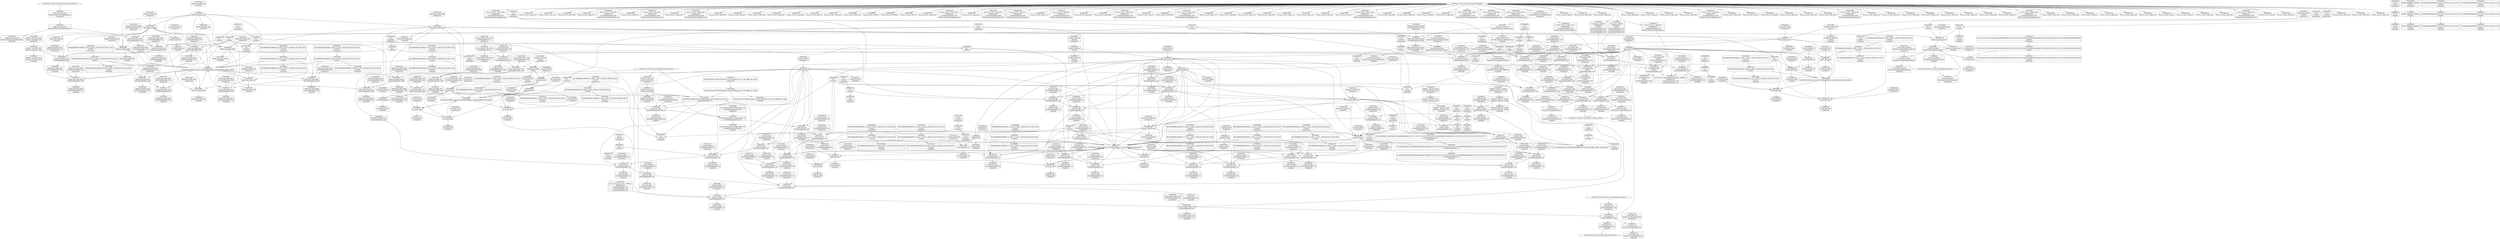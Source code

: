 digraph {
	CE0x3e72f80 [shape=record,shape=Mrecord,label="{CE0x3e72f80|selinux_sem_semop:_tmp5|security/selinux/hooks.c,5475|*SummSource*}"]
	CE0x3ece330 [shape=record,shape=Mrecord,label="{CE0x3ece330|current_sid:_land.lhs.true2|*SummSource*}"]
	CE0x3ec3a10 [shape=record,shape=Mrecord,label="{CE0x3ec3a10|i8_1|*Constant*|*SummSource*}"]
	CE0x3ec3030 [shape=record,shape=Mrecord,label="{CE0x3ec3030|current_sid:_if.end|*SummSink*}"]
	CE0x3e83070 [shape=record,shape=Mrecord,label="{CE0x3e83070|selinux_sem_semop:_sma|Function::selinux_sem_semop&Arg::sma::|*SummSource*}"]
	CE0x3e99a50 [shape=record,shape=Mrecord,label="{CE0x3e99a50|GLOBAL:_current_sid|*Constant*|*SummSink*}"]
	CE0x3e7b6a0 [shape=record,shape=Mrecord,label="{CE0x3e7b6a0|i64*_getelementptr_inbounds_(_6_x_i64_,_6_x_i64_*___llvm_gcov_ctr323,_i64_0,_i64_0)|*Constant*|*SummSink*}"]
	CE0x3ec0650 [shape=record,shape=Mrecord,label="{CE0x3ec0650|ipc_has_perm:_call2|security/selinux/hooks.c,5136}"]
	CE0x3e76450 [shape=record,shape=Mrecord,label="{CE0x3e76450|80:_i32,_112:_i8*,_:_CRE_5,6_}"]
	CE0x3ec2ae0 [shape=record,shape=Mrecord,label="{CE0x3ec2ae0|avc_has_perm:_auditdata|Function::avc_has_perm&Arg::auditdata::|*SummSink*}"]
	CE0x3e730d0 [shape=record,shape=Mrecord,label="{CE0x3e730d0|selinux_sem_semop:_tmp5|security/selinux/hooks.c,5475|*SummSink*}"]
	CE0x3e6dc80 [shape=record,shape=Mrecord,label="{CE0x3e6dc80|_ret_i32_%tmp24,_!dbg_!27742|security/selinux/hooks.c,220}"]
	CE0x3ea8350 [shape=record,shape=Mrecord,label="{CE0x3ea8350|_call_void_lockdep_rcu_suspicious(i8*_getelementptr_inbounds_(_25_x_i8_,_25_x_i8_*_.str3,_i32_0,_i32_0),_i32_218,_i8*_getelementptr_inbounds_(_45_x_i8_,_45_x_i8_*_.str12,_i32_0,_i32_0))_#10,_!dbg_!27727|security/selinux/hooks.c,218|*SummSink*}"]
	CE0x3eca9e0 [shape=record,shape=Mrecord,label="{CE0x3eca9e0|i64*_getelementptr_inbounds_(_2_x_i64_,_2_x_i64_*___llvm_gcov_ctr98,_i64_0,_i64_0)|*Constant*|*SummSink*}"]
	CE0x3ec0180 [shape=record,shape=Mrecord,label="{CE0x3ec0180|ipc_has_perm:_tmp8|security/selinux/hooks.c,5136}"]
	CE0x3ebafd0 [shape=record,shape=Mrecord,label="{CE0x3ebafd0|current_sid:_tmp15|security/selinux/hooks.c,218|*SummSource*}"]
	CE0x3e7b410 [shape=record,shape=Mrecord,label="{CE0x3e7b410|i64_2|*Constant*|*SummSource*}"]
	CE0x3e74f90 [shape=record,shape=Mrecord,label="{CE0x3e74f90|GLOBAL:_ipc_has_perm|*Constant*}"]
	CE0x3e97c00 [shape=record,shape=Mrecord,label="{CE0x3e97c00|80:_i32,_112:_i8*,_:_CRE_34,35_}"]
	CE0x3ebc1c0 [shape=record,shape=Mrecord,label="{CE0x3ebc1c0|current_sid:_tmp17|security/selinux/hooks.c,218}"]
	CE0x3e83a90 [shape=record,shape=Mrecord,label="{CE0x3e83a90|80:_i32,_112:_i8*,_:_CRE_41,42_}"]
	CE0x3ecf450 [shape=record,shape=Mrecord,label="{CE0x3ecf450|GLOBAL:_current_task|Global_var:current_task|*SummSink*}"]
	CE0x3ebf5b0 [shape=record,shape=Mrecord,label="{CE0x3ebf5b0|0:_i16,_4:_i32,_:_CRE_4,8_|*MultipleSource*|*LoadInst*|security/selinux/hooks.c,5131|security/selinux/hooks.c,5131|security/selinux/hooks.c,5136}"]
	CE0x3e94e40 [shape=record,shape=Mrecord,label="{CE0x3e94e40|selinux_sem_semop:_if.else}"]
	CE0x3ebabb0 [shape=record,shape=Mrecord,label="{CE0x3ebabb0|i64*_getelementptr_inbounds_(_11_x_i64_,_11_x_i64_*___llvm_gcov_ctr125,_i64_0,_i64_8)|*Constant*|*SummSource*}"]
	CE0x3e84b40 [shape=record,shape=Mrecord,label="{CE0x3e84b40|i32_3|*Constant*}"]
	CE0x3e90580 [shape=record,shape=Mrecord,label="{CE0x3e90580|80:_i32,_112:_i8*,_:_CRE_49,50_}"]
	CE0x3ed3340 [shape=record,shape=Mrecord,label="{CE0x3ed3340|current_sid:_tmp14|security/selinux/hooks.c,218|*SummSink*}"]
	CE0x3e7cde0 [shape=record,shape=Mrecord,label="{CE0x3e7cde0|selinux_sem_semop:_tmp8|security/selinux/hooks.c,5478|*SummSource*}"]
	CE0x3ecd350 [shape=record,shape=Mrecord,label="{CE0x3ecd350|i32_22|*Constant*|*SummSink*}"]
	CE0x3e7f7d0 [shape=record,shape=Mrecord,label="{CE0x3e7f7d0|80:_i32,_112:_i8*,_:_CRE_31,32_}"]
	CE0x3e9e5d0 [shape=record,shape=Mrecord,label="{CE0x3e9e5d0|i64*_getelementptr_inbounds_(_11_x_i64_,_11_x_i64_*___llvm_gcov_ctr125,_i64_0,_i64_0)|*Constant*|*SummSource*}"]
	CE0x3e92180 [shape=record,shape=Mrecord,label="{CE0x3e92180|i32_16|*Constant*|*SummSink*}"]
	CE0x3ed02b0 [shape=record,shape=Mrecord,label="{CE0x3ed02b0|current_sid:_tmp5|security/selinux/hooks.c,218|*SummSource*}"]
	CE0x3e78a30 [shape=record,shape=Mrecord,label="{CE0x3e78a30|selinux_sem_semop:_entry|*SummSource*}"]
	CE0x3911550 [shape=record,shape=Mrecord,label="{CE0x3911550|i32_48|*Constant*|*SummSink*}"]
	CE0x3e7df10 [shape=record,shape=Mrecord,label="{CE0x3e7df10|current_sid:_tmp7|security/selinux/hooks.c,218|*SummSink*}"]
	CE0x3ec50a0 [shape=record,shape=Mrecord,label="{CE0x3ec50a0|current_sid:_do.body}"]
	CE0x3e91470 [shape=record,shape=Mrecord,label="{CE0x3e91470|80:_i32,_112:_i8*,_:_CRE_19,20_}"]
	CE0x3e7f570 [shape=record,shape=Mrecord,label="{CE0x3e7f570|80:_i32,_112:_i8*,_:_CRE_29,30_}"]
	CE0x3e82240 [shape=record,shape=Mrecord,label="{CE0x3e82240|80:_i32,_112:_i8*,_:_CRE_96,100_|*MultipleSource*|security/selinux/hooks.c,5480|Function::selinux_sem_semop&Arg::sma::}"]
	CE0x3e7d280 [shape=record,shape=Mrecord,label="{CE0x3e7d280|current_sid:_tmp3|*SummSink*}"]
	CE0x3ec68e0 [shape=record,shape=Mrecord,label="{CE0x3ec68e0|i64*_getelementptr_inbounds_(_11_x_i64_,_11_x_i64_*___llvm_gcov_ctr125,_i64_0,_i64_6)|*Constant*}"]
	CE0x3e83bc0 [shape=record,shape=Mrecord,label="{CE0x3e83bc0|80:_i32,_112:_i8*,_:_CRE_42,43_}"]
	CE0x3e96a90 [shape=record,shape=Mrecord,label="{CE0x3e96a90|80:_i32,_112:_i8*,_:_CRE_7,8_}"]
	CE0x3eee1f0 [shape=record,shape=Mrecord,label="{CE0x3eee1f0|get_current:_tmp4|./arch/x86/include/asm/current.h,14|*SummSource*}"]
	CE0x3ea3330 [shape=record,shape=Mrecord,label="{CE0x3ea3330|i32_0|*Constant*}"]
	CE0x3e9d2c0 [shape=record,shape=Mrecord,label="{CE0x3e9d2c0|current_sid:_call4|security/selinux/hooks.c,218}"]
	CE0x3e96570 [shape=record,shape=Mrecord,label="{CE0x3e96570|current_sid:_tmp8|security/selinux/hooks.c,218|*SummSource*}"]
	CE0x3ece670 [shape=record,shape=Mrecord,label="{CE0x3ece670|current_sid:_do.end|*SummSink*}"]
	CE0x3ecb5f0 [shape=record,shape=Mrecord,label="{CE0x3ecb5f0|current_sid:_tmp24|security/selinux/hooks.c,220|*SummSource*}"]
	CE0x3e85df0 [shape=record,shape=Mrecord,label="{CE0x3e85df0|80:_i32,_112:_i8*,_:_CRE_68,69_}"]
	CE0x3e98d80 [shape=record,shape=Mrecord,label="{CE0x3e98d80|i64*_getelementptr_inbounds_(_6_x_i64_,_6_x_i64_*___llvm_gcov_ctr323,_i64_0,_i64_4)|*Constant*|*SummSink*}"]
	CE0x3e9dc50 [shape=record,shape=Mrecord,label="{CE0x3e9dc50|get_current:_entry}"]
	CE0x3e7b480 [shape=record,shape=Mrecord,label="{CE0x3e7b480|GLOBAL:___llvm_gcov_ctr323|Global_var:__llvm_gcov_ctr323}"]
	CE0x3e9a860 [shape=record,shape=Mrecord,label="{CE0x3e9a860|80:_i32,_112:_i8*,_:_CRE_61,62_}"]
	CE0x3ed3f90 [shape=record,shape=Mrecord,label="{CE0x3ed3f90|current_sid:_if.then|*SummSink*}"]
	CE0x3e9eb40 [shape=record,shape=Mrecord,label="{CE0x3e9eb40|ipc_has_perm:_tmp5|security/selinux/hooks.c,5131}"]
	CE0x3e9f830 [shape=record,shape=Mrecord,label="{CE0x3e9f830|ipc_has_perm:_tmp5|security/selinux/hooks.c,5131|*SummSource*}"]
	CE0x3ea20c0 [shape=record,shape=Mrecord,label="{CE0x3ea20c0|current_sid:_tmp3}"]
	CE0x3e818a0 [shape=record,shape=Mrecord,label="{CE0x3e818a0|selinux_sem_semop:_if.end}"]
	CE0x3ebf410 [shape=record,shape=Mrecord,label="{CE0x3ebf410|avc_has_perm:_entry}"]
	CE0x3e847c0 [shape=record,shape=Mrecord,label="{CE0x3e847c0|current_sid:_tmp4|security/selinux/hooks.c,218|*SummSink*}"]
	CE0x3eca320 [shape=record,shape=Mrecord,label="{CE0x3eca320|i32_1|*Constant*}"]
	CE0x3e80450 [shape=record,shape=Mrecord,label="{CE0x3e80450|get_current:_tmp1|*SummSink*}"]
	CE0x3ea3860 [shape=record,shape=Mrecord,label="{CE0x3ea3860|i64*_getelementptr_inbounds_(_2_x_i64_,_2_x_i64_*___llvm_gcov_ctr98,_i64_0,_i64_1)|*Constant*}"]
	CE0x3e7e8f0 [shape=record,shape=Mrecord,label="{CE0x3e7e8f0|selinux_sem_semop:_tmp4|security/selinux/hooks.c,5475|*SummSource*}"]
	CE0x3ebc880 [shape=record,shape=Mrecord,label="{CE0x3ebc880|current_sid:_tmp19|security/selinux/hooks.c,218|*SummSource*}"]
	CE0x3ec6fc0 [shape=record,shape=Mrecord,label="{CE0x3ec6fc0|current_sid:_land.lhs.true|*SummSource*}"]
	CE0x3e907e0 [shape=record,shape=Mrecord,label="{CE0x3e907e0|80:_i32,_112:_i8*,_:_CRE_51,52_}"]
	CE0x3e853e0 [shape=record,shape=Mrecord,label="{CE0x3e853e0|ipc_has_perm:_tmp6|*LoadInst*|security/selinux/hooks.c,5134|*SummSink*}"]
	CE0x3ebd5a0 [shape=record,shape=Mrecord,label="{CE0x3ebd5a0|current_sid:_tmp19|security/selinux/hooks.c,218|*SummSink*}"]
	CE0x3ee1a00 [shape=record,shape=Mrecord,label="{CE0x3ee1a00|%struct.task_struct*_(%struct.task_struct**)*_asm_movq_%gs:$_1:P_,$0_,_r,im,_dirflag_,_fpsr_,_flags_|*SummSink*}"]
	CE0x3ecc4a0 [shape=record,shape=Mrecord,label="{CE0x3ecc4a0|current_sid:_cred|security/selinux/hooks.c,218}"]
	CE0x3e83960 [shape=record,shape=Mrecord,label="{CE0x3e83960|80:_i32,_112:_i8*,_:_CRE_40,41_}"]
	CE0x3e73380 [shape=record,shape=Mrecord,label="{CE0x3e73380|selinux_sem_semop:_tmp|*SummSink*}"]
	CE0x3ecbac0 [shape=record,shape=Mrecord,label="{CE0x3ecbac0|get_current:_bb|*SummSource*}"]
	CE0x3ea2290 [shape=record,shape=Mrecord,label="{CE0x3ea2290|%struct.task_struct*_(%struct.task_struct**)*_asm_movq_%gs:$_1:P_,$0_,_r,im,_dirflag_,_fpsr_,_flags_}"]
	CE0x3e9c620 [shape=record,shape=Mrecord,label="{CE0x3e9c620|current_sid:_tmp|*SummSink*}"]
	CE0x3ec5680 [shape=record,shape=Mrecord,label="{CE0x3ec5680|_call_void_mcount()_#3|*SummSink*}"]
	CE0x3ea9520 [shape=record,shape=Mrecord,label="{CE0x3ea9520|i32_218|*Constant*|*SummSource*}"]
	CE0x3ebd230 [shape=record,shape=Mrecord,label="{CE0x3ebd230|i64*_getelementptr_inbounds_(_11_x_i64_,_11_x_i64_*___llvm_gcov_ctr125,_i64_0,_i64_10)|*Constant*}"]
	CE0x3e8acb0 [shape=record,shape=Mrecord,label="{CE0x3e8acb0|current_sid:_call|security/selinux/hooks.c,218}"]
	CE0x3e8b4d0 [shape=record,shape=Mrecord,label="{CE0x3e8b4d0|GLOBAL:_current_sid.__warned|Global_var:current_sid.__warned|*SummSink*}"]
	CE0x3e88880 [shape=record,shape=Mrecord,label="{CE0x3e88880|ipc_has_perm:_ipc_perms|Function::ipc_has_perm&Arg::ipc_perms::}"]
	CE0x3e74480 [shape=record,shape=Mrecord,label="{CE0x3e74480|80:_i32,_112:_i8*,_:_CRE_152,160_|*MultipleSource*|security/selinux/hooks.c,5480|Function::selinux_sem_semop&Arg::sma::}"]
	CE0x3ecc6b0 [shape=record,shape=Mrecord,label="{CE0x3ecc6b0|current_sid:_cred|security/selinux/hooks.c,218|*SummSink*}"]
	CE0x3e7ff80 [shape=record,shape=Mrecord,label="{CE0x3e7ff80|80:_i32,_112:_i8*,_:_CRE_13,14_}"]
	CE0x3ece700 [shape=record,shape=Mrecord,label="{CE0x3ece700|get_current:_tmp2|*SummSource*}"]
	CE0x53604a0 [shape=record,shape=Mrecord,label="{CE0x53604a0|selinux_sem_semop:_tmp}"]
	CE0x3ec9b50 [shape=record,shape=Mrecord,label="{CE0x3ec9b50|_ret_%struct.task_struct*_%tmp4,_!dbg_!27714|./arch/x86/include/asm/current.h,14|*SummSource*}"]
	CE0x3ea9030 [shape=record,shape=Mrecord,label="{CE0x3ea9030|GLOBAL:_lockdep_rcu_suspicious|*Constant*|*SummSource*}"]
	CE0x3e84650 [shape=record,shape=Mrecord,label="{CE0x3e84650|i64_3|*Constant*|*SummSink*}"]
	CE0x3ec0db0 [shape=record,shape=Mrecord,label="{CE0x3ec0db0|i32_(i32,_i32,_i16,_i32,_%struct.common_audit_data*)*_bitcast_(i32_(i32,_i32,_i16,_i32,_%struct.common_audit_data.495*)*_avc_has_perm_to_i32_(i32,_i32,_i16,_i32,_%struct.common_audit_data*)*)|*Constant*|*SummSink*}"]
	CE0x3e85590 [shape=record,shape=Mrecord,label="{CE0x3e85590|current_sid:_if.end}"]
	CE0x3ea2dd0 [shape=record,shape=Mrecord,label="{CE0x3ea2dd0|current_sid:_tobool1|security/selinux/hooks.c,218|*SummSink*}"]
	CE0x3ea9230 [shape=record,shape=Mrecord,label="{CE0x3ea9230|i32_218|*Constant*}"]
	CE0x3ebb9f0 [shape=record,shape=Mrecord,label="{CE0x3ebb9f0|i8*_getelementptr_inbounds_(_45_x_i8_,_45_x_i8_*_.str12,_i32_0,_i32_0)|*Constant*}"]
	CE0x3ec5110 [shape=record,shape=Mrecord,label="{CE0x3ec5110|current_sid:_do.body|*SummSource*}"]
	CE0x3e979a0 [shape=record,shape=Mrecord,label="{CE0x3e979a0|80:_i32,_112:_i8*,_:_CRE_32,33_}"]
	CE0x3e99b00 [shape=record,shape=Mrecord,label="{CE0x3e99b00|current_sid:_entry}"]
	CE0x3e8f1a0 [shape=record,shape=Mrecord,label="{CE0x3e8f1a0|i64*_getelementptr_inbounds_(_11_x_i64_,_11_x_i64_*___llvm_gcov_ctr125,_i64_0,_i64_1)|*Constant*}"]
	CE0x3ed31d0 [shape=record,shape=Mrecord,label="{CE0x3ed31d0|current_sid:_tmp14|security/selinux/hooks.c,218|*SummSource*}"]
	CE0x3e9ad20 [shape=record,shape=Mrecord,label="{CE0x3e9ad20|80:_i32,_112:_i8*,_:_CRE_65,66_}"]
	CE0x3ecf860 [shape=record,shape=Mrecord,label="{CE0x3ecf860|current_sid:_tmp6|security/selinux/hooks.c,218|*SummSink*}"]
	CE0x3ec4e70 [shape=record,shape=Mrecord,label="{CE0x3ec4e70|current_sid:_bb|*SummSource*}"]
	CE0x3ecf1a0 [shape=record,shape=Mrecord,label="{CE0x3ecf1a0|current_sid:_tmp9|security/selinux/hooks.c,218|*SummSink*}"]
	CE0x3ecef30 [shape=record,shape=Mrecord,label="{CE0x3ecef30|i64_5|*Constant*|*SummSink*}"]
	CE0x3e8c720 [shape=record,shape=Mrecord,label="{CE0x3e8c720|ipc_has_perm:_call|security/selinux/hooks.c,5129|*SummSink*}"]
	CE0x3e886f0 [shape=record,shape=Mrecord,label="{CE0x3e886f0|ipc_has_perm:_entry|*SummSink*}"]
	CE0x3ebfd50 [shape=record,shape=Mrecord,label="{CE0x3ebfd50|ipc_has_perm:_sclass|security/selinux/hooks.c,5136}"]
	CE0x3ec1c60 [shape=record,shape=Mrecord,label="{CE0x3ec1c60|avc_has_perm:_tsid|Function::avc_has_perm&Arg::tsid::|*SummSink*}"]
	CE0x3ea9f30 [shape=record,shape=Mrecord,label="{CE0x3ea9f30|i64*_getelementptr_inbounds_(_2_x_i64_,_2_x_i64_*___llvm_gcov_ctr294,_i64_0,_i64_1)|*Constant*|*SummSource*}"]
	CE0x3e89d80 [shape=record,shape=Mrecord,label="{CE0x3e89d80|_call_void_mcount()_#3|*SummSource*}"]
	CE0x3ec1700 [shape=record,shape=Mrecord,label="{CE0x3ec1700|avc_has_perm:_ssid|Function::avc_has_perm&Arg::ssid::|*SummSource*}"]
	CE0x3ecf9d0 [shape=record,shape=Mrecord,label="{CE0x3ecf9d0|current_sid:_tmp7|security/selinux/hooks.c,218}"]
	CE0x3e84e90 [shape=record,shape=Mrecord,label="{CE0x3e84e90|ipc_has_perm:_key|security/selinux/hooks.c,5134|*SummSource*}"]
	CE0x3e8e020 [shape=record,shape=Mrecord,label="{CE0x3e8e020|_call_void_mcount()_#3|*SummSource*}"]
	CE0x3e800b0 [shape=record,shape=Mrecord,label="{CE0x3e800b0|80:_i32,_112:_i8*,_:_CRE_14,15_}"]
	CE0x3e7ce50 [shape=record,shape=Mrecord,label="{CE0x3e7ce50|selinux_sem_semop:_tmp8|security/selinux/hooks.c,5478}"]
	CE0x3ed3050 [shape=record,shape=Mrecord,label="{CE0x3ed3050|current_sid:_tmp14|security/selinux/hooks.c,218}"]
	CE0x3e6d9c0 [shape=record,shape=Mrecord,label="{CE0x3e6d9c0|ipc_has_perm:_security|security/selinux/hooks.c,5131}"]
	CE0x5b06a20 [shape=record,shape=Mrecord,label="{CE0x5b06a20|selinux_sem_semop:_tmp3|security/selinux/hooks.c,5475}"]
	CE0x3ec11a0 [shape=record,shape=Mrecord,label="{CE0x3ec11a0|avc_has_perm:_entry|*SummSink*}"]
	CE0x3ea8c80 [shape=record,shape=Mrecord,label="{CE0x3ea8c80|i8*_getelementptr_inbounds_(_25_x_i8_,_25_x_i8_*_.str3,_i32_0,_i32_0)|*Constant*|*SummSource*}"]
	CE0x3e8f240 [shape=record,shape=Mrecord,label="{CE0x3e8f240|i64*_getelementptr_inbounds_(_11_x_i64_,_11_x_i64_*___llvm_gcov_ctr125,_i64_0,_i64_1)|*Constant*|*SummSource*}"]
	CE0x3e811b0 [shape=record,shape=Mrecord,label="{CE0x3e811b0|i64_1|*Constant*}"]
	CE0x3ec3370 [shape=record,shape=Mrecord,label="{CE0x3ec3370|current_sid:_tmp16|security/selinux/hooks.c,218}"]
	CE0x3e7ee00 [shape=record,shape=Mrecord,label="{CE0x3e7ee00|selinux_sem_semop:_alter|Function::selinux_sem_semop&Arg::alter::}"]
	CE0x3e90320 [shape=record,shape=Mrecord,label="{CE0x3e90320|80:_i32,_112:_i8*,_:_CRE_47,48_}"]
	CE0x3e85f20 [shape=record,shape=Mrecord,label="{CE0x3e85f20|80:_i32,_112:_i8*,_:_CRE_69,70_}"]
	CE0x3e851c0 [shape=record,shape=Mrecord,label="{CE0x3e851c0|ipc_has_perm:_sid1|security/selinux/hooks.c,5136|*SummSink*}"]
	CE0x3ec34f0 [shape=record,shape=Mrecord,label="{CE0x3ec34f0|current_sid:_tmp16|security/selinux/hooks.c,218|*SummSource*}"]
	CE0x3ecabd0 [shape=record,shape=Mrecord,label="{CE0x3ecabd0|0:_i32,_4:_i32,_8:_i32,_12:_i32,_:_CMRE_4,8_|*MultipleSource*|security/selinux/hooks.c,218|security/selinux/hooks.c,218|security/selinux/hooks.c,220}"]
	CE0x3ea02a0 [shape=record,shape=Mrecord,label="{CE0x3ea02a0|0:_i8,_8:_i32,_24:_%struct.selinux_audit_data*,_:_SCMRE_0,1_|*MultipleSource*|security/selinux/hooks.c,5133|security/selinux/hooks.c, 5128}"]
	CE0x3ec2e80 [shape=record,shape=Mrecord,label="{CE0x3ec2e80|_ret_i32_%retval.0,_!dbg_!27728|security/selinux/avc.c,775|*SummSink*}"]
	CE0x3e96110 [shape=record,shape=Mrecord,label="{CE0x3e96110|current_sid:_tmp8|security/selinux/hooks.c,218}"]
	CE0x3e70e40 [shape=record,shape=Mrecord,label="{CE0x3e70e40|i32_0|*Constant*|*SummSink*}"]
	CE0x3ec03e0 [shape=record,shape=Mrecord,label="{CE0x3ec03e0|ipc_has_perm:_tmp8|security/selinux/hooks.c,5136|*SummSink*}"]
	CE0x3e9a600 [shape=record,shape=Mrecord,label="{CE0x3e9a600|80:_i32,_112:_i8*,_:_CRE_59,60_}"]
	CE0x3e8df20 [shape=record,shape=Mrecord,label="{CE0x3e8df20|_call_void_mcount()_#3}"]
	CE0x3e81140 [shape=record,shape=Mrecord,label="{CE0x3e81140|i64*_getelementptr_inbounds_(_2_x_i64_,_2_x_i64_*___llvm_gcov_ctr98,_i64_0,_i64_1)|*Constant*|*SummSink*}"]
	CE0x3ec1410 [shape=record,shape=Mrecord,label="{CE0x3ec1410|avc_has_perm:_requested|Function::avc_has_perm&Arg::requested::|*SummSink*}"]
	CE0x3e89640 [shape=record,shape=Mrecord,label="{CE0x3e89640|ipc_has_perm:_bb}"]
	CE0x3e8b8c0 [shape=record,shape=Mrecord,label="{CE0x3e8b8c0|ipc_has_perm:_ad|security/selinux/hooks.c, 5128|*SummSource*}"]
	CE0x3ea27e0 [shape=record,shape=Mrecord,label="{CE0x3ea27e0|current_sid:_tmp|*SummSource*}"]
	CE0x3e96cf0 [shape=record,shape=Mrecord,label="{CE0x3e96cf0|80:_i32,_112:_i8*,_:_CRE_9,10_}"]
	CE0x3ecee60 [shape=record,shape=Mrecord,label="{CE0x3ecee60|i64_5|*Constant*|*SummSource*}"]
	CE0x3ecd020 [shape=record,shape=Mrecord,label="{CE0x3ecd020|i32_22|*Constant*}"]
	CE0x3e967e0 [shape=record,shape=Mrecord,label="{CE0x3e967e0|ipc_has_perm:_tmp3|*SummSink*}"]
	CE0x3e74bf0 [shape=record,shape=Mrecord,label="{CE0x3e74bf0|80:_i32,_112:_i8*,_:_CRE_184,188_|*MultipleSource*|security/selinux/hooks.c,5480|Function::selinux_sem_semop&Arg::sma::}"]
	CE0x3e91d90 [shape=record,shape=Mrecord,label="{CE0x3e91d90|selinux_sem_semop:_tmp10|security/selinux/hooks.c,5480|*SummSink*}"]
	CE0x3e9a3a0 [shape=record,shape=Mrecord,label="{CE0x3e9a3a0|80:_i32,_112:_i8*,_:_CRE_57,58_}"]
	"CONST[source:0(mediator),value:2(dynamic)][purpose:{object}]"
	CE0x3e83830 [shape=record,shape=Mrecord,label="{CE0x3e83830|80:_i32,_112:_i8*,_:_CRE_39,40_}"]
	CE0x3e9b8f0 [shape=record,shape=Mrecord,label="{CE0x3e9b8f0|ipc_has_perm:_tmp|*SummSink*}"]
	CE0x3ebd880 [shape=record,shape=Mrecord,label="{CE0x3ebd880|i64*_getelementptr_inbounds_(_11_x_i64_,_11_x_i64_*___llvm_gcov_ctr125,_i64_0,_i64_6)|*Constant*|*SummSource*}"]
	CE0x3e98e20 [shape=record,shape=Mrecord,label="{CE0x3e98e20|i64*_getelementptr_inbounds_(_6_x_i64_,_6_x_i64_*___llvm_gcov_ctr323,_i64_0,_i64_5)|*Constant*|*SummSource*}"]
	CE0x5b06b00 [shape=record,shape=Mrecord,label="{CE0x5b06b00|selinux_sem_semop:_tmp3|security/selinux/hooks.c,5475|*SummSource*}"]
	CE0x3ecb780 [shape=record,shape=Mrecord,label="{CE0x3ecb780|current_sid:_tmp24|security/selinux/hooks.c,220|*SummSink*}"]
	CE0x3ea8d10 [shape=record,shape=Mrecord,label="{CE0x3ea8d10|i8*_getelementptr_inbounds_(_25_x_i8_,_25_x_i8_*_.str3,_i32_0,_i32_0)|*Constant*|*SummSink*}"]
	CE0x3e89c50 [shape=record,shape=Mrecord,label="{CE0x3e89c50|i64_3|*Constant*}"]
	CE0x3e7eb90 [shape=record,shape=Mrecord,label="{CE0x3e7eb90|i64_2|*Constant*}"]
	CE0x3e7f6a0 [shape=record,shape=Mrecord,label="{CE0x3e7f6a0|80:_i32,_112:_i8*,_:_CRE_30,31_}"]
	CE0x5b06a90 [shape=record,shape=Mrecord,label="{CE0x5b06a90|selinux_sem_semop:_tmp3|security/selinux/hooks.c,5475|*SummSink*}"]
	CE0x3e814b0 [shape=record,shape=Mrecord,label="{CE0x3e814b0|selinux_sem_semop:_if.end|*SummSource*}"]
	CE0x3e92050 [shape=record,shape=Mrecord,label="{CE0x3e92050|i32_16|*Constant*|*SummSource*}"]
	CE0x3e86510 [shape=record,shape=Mrecord,label="{CE0x3e86510|80:_i32,_112:_i8*,_:_CRE_80,84_|*MultipleSource*|security/selinux/hooks.c,5480|Function::selinux_sem_semop&Arg::sma::}"]
	CE0x3ed2130 [shape=record,shape=Mrecord,label="{CE0x3ed2130|current_sid:_tmp1|*SummSource*}"]
	CE0x3e73e50 [shape=record,shape=Mrecord,label="{CE0x3e73e50|selinux_sem_semop:_entry|*SummSink*}"]
	CE0x3e73a30 [shape=record,shape=Mrecord,label="{CE0x3e73a30|i64_1|*Constant*}"]
	CE0x39115c0 [shape=record,shape=Mrecord,label="{CE0x39115c0|selinux_sem_semop:_perms.0}"]
	CE0x3ebffb0 [shape=record,shape=Mrecord,label="{CE0x3ebffb0|ipc_has_perm:_sclass|security/selinux/hooks.c,5136|*SummSink*}"]
	CE0x3ea90a0 [shape=record,shape=Mrecord,label="{CE0x3ea90a0|GLOBAL:_lockdep_rcu_suspicious|*Constant*|*SummSink*}"]
	CE0x3ec1660 [shape=record,shape=Mrecord,label="{CE0x3ec1660|avc_has_perm:_ssid|Function::avc_has_perm&Arg::ssid::}"]
	CE0x3ecc610 [shape=record,shape=Mrecord,label="{CE0x3ecc610|current_sid:_cred|security/selinux/hooks.c,218|*SummSource*}"]
	CE0x3e6de30 [shape=record,shape=Mrecord,label="{CE0x3e6de30|_ret_i32_%tmp24,_!dbg_!27742|security/selinux/hooks.c,220|*SummSink*}"]
	CE0x3e96360 [shape=record,shape=Mrecord,label="{CE0x3e96360|0:_i8,_:_GCMR_current_sid.__warned_internal_global_i8_0,_section_.data.unlikely_,_align_1:_elem_0:default:}"]
	CE0x3e91340 [shape=record,shape=Mrecord,label="{CE0x3e91340|80:_i32,_112:_i8*,_:_CRE_18,19_}"]
	CE0x3e73980 [shape=record,shape=Mrecord,label="{CE0x3e73980|i64_1|*Constant*|*SummSink*}"]
	CE0x3e97f90 [shape=record,shape=Mrecord,label="{CE0x3e97f90|80:_i32,_112:_i8*,_:_CRE_37,38_}"]
	CE0x3e75430 [shape=record,shape=Mrecord,label="{CE0x3e75430|_ret_i32_%call,_!dbg_!27725|security/selinux/hooks.c,5480}"]
	CE0x3e90910 [shape=record,shape=Mrecord,label="{CE0x3e90910|80:_i32,_112:_i8*,_:_CRE_52,53_}"]
	CE0x3e7bfc0 [shape=record,shape=Mrecord,label="{CE0x3e7bfc0|selinux_sem_semop:_tmp9|security/selinux/hooks.c,5478|*SummSink*}"]
	CE0x3e82ec0 [shape=record,shape=Mrecord,label="{CE0x3e82ec0|80:_i32,_112:_i8*,_:_CRE_0,1_}"]
	CE0x3f0ad80 [shape=record,shape=Mrecord,label="{CE0x3f0ad80|get_current:_tmp|*SummSource*}"]
	CE0x3e917c0 [shape=record,shape=Mrecord,label="{CE0x3e917c0|selinux_sem_semop:_perms.0|*SummSink*}"]
	CE0x3e89230 [shape=record,shape=Mrecord,label="{CE0x3e89230|_ret_i32_%call2,_!dbg_!27728|security/selinux/hooks.c,5136|*SummSource*}"]
	CE0x3ecc9f0 [shape=record,shape=Mrecord,label="{CE0x3ecc9f0|COLLAPSED:_GCMRE_current_task_external_global_%struct.task_struct*:_elem_0::|security/selinux/hooks.c,218}"]
	CE0x3e910e0 [shape=record,shape=Mrecord,label="{CE0x3e910e0|80:_i32,_112:_i8*,_:_CRE_16,17_}"]
	CE0x3ecdbd0 [shape=record,shape=Mrecord,label="{CE0x3ecdbd0|current_sid:_tmp22|security/selinux/hooks.c,218|*SummSource*}"]
	CE0x5508c90 [shape=record,shape=Mrecord,label="{CE0x5508c90|i64_0|*Constant*}"]
	CE0x3e90b70 [shape=record,shape=Mrecord,label="{CE0x3e90b70|80:_i32,_112:_i8*,_:_CRE_54,55_}"]
	CE0x3ece4c0 [shape=record,shape=Mrecord,label="{CE0x3ece4c0|current_sid:_do.end}"]
	CE0x3e9c200 [shape=record,shape=Mrecord,label="{CE0x3e9c200|ipc_has_perm:_tmp2|*SummSink*}"]
	CE0x3ef42d0 [shape=record,shape=Mrecord,label="{CE0x3ef42d0|i64*_getelementptr_inbounds_(_2_x_i64_,_2_x_i64_*___llvm_gcov_ctr98,_i64_0,_i64_0)|*Constant*|*SummSource*}"]
	CE0x3ecb030 [shape=record,shape=Mrecord,label="{CE0x3ecb030|i64*_getelementptr_inbounds_(_2_x_i64_,_2_x_i64_*___llvm_gcov_ctr98,_i64_0,_i64_0)|*Constant*}"]
	CE0x3ecd520 [shape=record,shape=Mrecord,label="{CE0x3ecd520|current_sid:_security|security/selinux/hooks.c,218|*SummSource*}"]
	CE0x3e90a40 [shape=record,shape=Mrecord,label="{CE0x3e90a40|80:_i32,_112:_i8*,_:_CRE_53,54_}"]
	CE0x3e9b500 [shape=record,shape=Mrecord,label="{CE0x3e9b500|selinux_sem_semop:_sem_perm|security/selinux/hooks.c,5480|*SummSink*}"]
	CE0x3e6d5c0 [shape=record,shape=Mrecord,label="{CE0x3e6d5c0|GLOBAL:___llvm_gcov_ctr125|Global_var:__llvm_gcov_ctr125}"]
	CE0x3e88540 [shape=record,shape=Mrecord,label="{CE0x3e88540|ipc_has_perm:_ipc_perms|Function::ipc_has_perm&Arg::ipc_perms::|*SummSink*}"]
	CE0x3e89e20 [shape=record,shape=Mrecord,label="{CE0x3e89e20|_call_void_mcount()_#3|*SummSink*}"]
	CE0x3ea3060 [shape=record,shape=Mrecord,label="{CE0x3ea3060|i64_4|*Constant*}"]
	CE0x3e825e0 [shape=record,shape=Mrecord,label="{CE0x3e825e0|80:_i32,_112:_i8*,_:_CRE_104,112_|*MultipleSource*|security/selinux/hooks.c,5480|Function::selinux_sem_semop&Arg::sma::}"]
	CE0x3ebcba0 [shape=record,shape=Mrecord,label="{CE0x3ebcba0|current_sid:_tmp18|security/selinux/hooks.c,218|*SummSource*}"]
	CE0x3e8a050 [shape=record,shape=Mrecord,label="{CE0x3e8a050|ipc_has_perm:_tmp2}"]
	CE0x3e88350 [shape=record,shape=Mrecord,label="{CE0x3e88350|GLOBAL:_ipc_has_perm|*Constant*|*SummSource*}"]
	CE0x3ec4f30 [shape=record,shape=Mrecord,label="{CE0x3ec4f30|current_sid:_bb|*SummSink*}"]
	CE0x3e96bc0 [shape=record,shape=Mrecord,label="{CE0x3e96bc0|80:_i32,_112:_i8*,_:_CRE_8,9_}"]
	CE0x3ec17c0 [shape=record,shape=Mrecord,label="{CE0x3ec17c0|avc_has_perm:_ssid|Function::avc_has_perm&Arg::ssid::|*SummSink*}"]
	CE0x3ea2770 [shape=record,shape=Mrecord,label="{CE0x3ea2770|COLLAPSED:_GCMRE___llvm_gcov_ctr125_internal_global_11_x_i64_zeroinitializer:_elem_0:default:}"]
	CE0x3f07f90 [shape=record,shape=Mrecord,label="{CE0x3f07f90|i64*_getelementptr_inbounds_(_2_x_i64_,_2_x_i64_*___llvm_gcov_ctr98,_i64_0,_i64_1)|*Constant*|*SummSource*}"]
	CE0x3e897b0 [shape=record,shape=Mrecord,label="{CE0x3e897b0|ipc_has_perm:_bb|*SummSource*}"]
	CE0x3e846e0 [shape=record,shape=Mrecord,label="{CE0x3e846e0|i64_2|*Constant*}"]
	CE0x3ebb430 [shape=record,shape=Mrecord,label="{CE0x3ebb430|i8_4|*Constant*}"]
	CE0x3e7ec00 [shape=record,shape=Mrecord,label="{CE0x3e7ec00|selinux_sem_semop:_tobool|security/selinux/hooks.c,5475|*SummSource*}"]
	CE0x3e97e60 [shape=record,shape=Mrecord,label="{CE0x3e97e60|80:_i32,_112:_i8*,_:_CRE_36,37_}"]
	CE0x3ed0030 [shape=record,shape=Mrecord,label="{CE0x3ed0030|i64_0|*Constant*}"]
	CE0x3e7ee70 [shape=record,shape=Mrecord,label="{CE0x3e7ee70|i32_0|*Constant*}"]
	CE0x3e7b4f0 [shape=record,shape=Mrecord,label="{CE0x3e7b4f0|i64_2|*Constant*|*SummSink*}"]
	CE0x3e91210 [shape=record,shape=Mrecord,label="{CE0x3e91210|80:_i32,_112:_i8*,_:_CRE_17,18_}"]
	CE0x3ec46f0 [shape=record,shape=Mrecord,label="{CE0x3ec46f0|current_sid:_tmp11|security/selinux/hooks.c,218}"]
	CE0x3e935f0 [shape=record,shape=Mrecord,label="{CE0x3e935f0|80:_i32,_112:_i8*,_:_CRE_24,25_}"]
	CE0x3ea8a30 [shape=record,shape=Mrecord,label="{CE0x3ea8a30|i8*_getelementptr_inbounds_(_25_x_i8_,_25_x_i8_*_.str3,_i32_0,_i32_0)|*Constant*}"]
	CE0x3ecbba0 [shape=record,shape=Mrecord,label="{CE0x3ecbba0|get_current:_bb|*SummSink*}"]
	CE0x3ec4820 [shape=record,shape=Mrecord,label="{CE0x3ec4820|current_sid:_tmp11|security/selinux/hooks.c,218|*SummSource*}"]
	CE0x3e801e0 [shape=record,shape=Mrecord,label="{CE0x3e801e0|80:_i32,_112:_i8*,_:_CRE_15,16_}"]
	CE0x3e6e4d0 [shape=record,shape=Mrecord,label="{CE0x3e6e4d0|ipc_has_perm:_tmp4|*LoadInst*|security/selinux/hooks.c,5131}"]
	CE0x3ebeac0 [shape=record,shape=Mrecord,label="{CE0x3ebeac0|ipc_has_perm:_ipc_id|security/selinux/hooks.c,5134|*SummSink*}"]
	CE0x3e88960 [shape=record,shape=Mrecord,label="{CE0x3e88960|ipc_has_perm:_ipc_perms|Function::ipc_has_perm&Arg::ipc_perms::|*SummSource*}"]
	CE0x3ec61f0 [shape=record,shape=Mrecord,label="{CE0x3ec61f0|current_sid:_tmp11|security/selinux/hooks.c,218|*SummSink*}"]
	CE0x3e9de10 [shape=record,shape=Mrecord,label="{CE0x3e9de10|get_current:_entry|*SummSink*}"]
	CE0x3ec1f30 [shape=record,shape=Mrecord,label="{CE0x3ec1f30|avc_has_perm:_tclass|Function::avc_has_perm&Arg::tclass::|*SummSource*}"]
	CE0x3ed3e90 [shape=record,shape=Mrecord,label="{CE0x3ed3e90|current_sid:_if.then|*SummSource*}"]
	CE0x3ea82b0 [shape=record,shape=Mrecord,label="{CE0x3ea82b0|_call_void_lockdep_rcu_suspicious(i8*_getelementptr_inbounds_(_25_x_i8_,_25_x_i8_*_.str3,_i32_0,_i32_0),_i32_218,_i8*_getelementptr_inbounds_(_45_x_i8_,_45_x_i8_*_.str12,_i32_0,_i32_0))_#10,_!dbg_!27727|security/selinux/hooks.c,218|*SummSource*}"]
	CE0x3e74a20 [shape=record,shape=Mrecord,label="{CE0x3e74a20|80:_i32,_112:_i8*,_:_CRE_176,184_|*MultipleSource*|security/selinux/hooks.c,5480|Function::selinux_sem_semop&Arg::sma::}"]
	CE0x3e7fe50 [shape=record,shape=Mrecord,label="{CE0x3e7fe50|80:_i32,_112:_i8*,_:_CRE_12,13_}"]
	CE0x3ec4da0 [shape=record,shape=Mrecord,label="{CE0x3ec4da0|current_sid:_bb}"]
	CE0x3e7f310 [shape=record,shape=Mrecord,label="{CE0x3e7f310|80:_i32,_112:_i8*,_:_CRE_27,28_}"]
	CE0x3e9a4d0 [shape=record,shape=Mrecord,label="{CE0x3e9a4d0|80:_i32,_112:_i8*,_:_CRE_58,59_}"]
	CE0x3e7f1e0 [shape=record,shape=Mrecord,label="{CE0x3e7f1e0|80:_i32,_112:_i8*,_:_CRE_26,27_}"]
	CE0x3e75300 [shape=record,shape=Mrecord,label="{CE0x3e75300|selinux_sem_semop:_call|security/selinux/hooks.c,5480|*SummSource*}"]
	CE0x3e93830 [shape=record,shape=Mrecord,label="{CE0x3e93830|selinux_sem_semop:_tmp1|*SummSink*}"]
	CE0x3ebf720 [shape=record,shape=Mrecord,label="{CE0x3ebf720|ipc_has_perm:_tmp7|security/selinux/hooks.c,5136}"]
	CE0x3e88f70 [shape=record,shape=Mrecord,label="{CE0x3e88f70|ipc_has_perm:_bb|*SummSink*}"]
	CE0x39114e0 [shape=record,shape=Mrecord,label="{CE0x39114e0|i32_48|*Constant*|*SummSource*}"]
	CE0x3e7da50 [shape=record,shape=Mrecord,label="{CE0x3e7da50|i64*_getelementptr_inbounds_(_2_x_i64_,_2_x_i64_*___llvm_gcov_ctr294,_i64_0,_i64_0)|*Constant*}"]
	CE0x3e8ab50 [shape=record,shape=Mrecord,label="{CE0x3e8ab50|current_sid:_tmp2|*SummSink*}"]
	CE0x3e89980 [shape=record,shape=Mrecord,label="{CE0x3e89980|current_sid:_tobool|security/selinux/hooks.c,218|*SummSource*}"]
	CE0x3f08260 [shape=record,shape=Mrecord,label="{CE0x3f08260|get_current:_tmp}"]
	CE0x3ec6ef0 [shape=record,shape=Mrecord,label="{CE0x3ec6ef0|current_sid:_land.lhs.true}"]
	CE0x3e86810 [shape=record,shape=Mrecord,label="{CE0x3e86810|80:_i32,_112:_i8*,_:_CRE_84,88_|*MultipleSource*|security/selinux/hooks.c,5480|Function::selinux_sem_semop&Arg::sma::}"]
	CE0x3ebc580 [shape=record,shape=Mrecord,label="{CE0x3ebc580|current_sid:_tmp17|security/selinux/hooks.c,218|*SummSource*}"]
	CE0x3ec2810 [shape=record,shape=Mrecord,label="{CE0x3ec2810|avc_has_perm:_auditdata|Function::avc_has_perm&Arg::auditdata::}"]
	CE0x3e8aae0 [shape=record,shape=Mrecord,label="{CE0x3e8aae0|current_sid:_tmp2|*SummSource*}"]
	CE0x3e906b0 [shape=record,shape=Mrecord,label="{CE0x3e906b0|80:_i32,_112:_i8*,_:_CRE_50,51_}"]
	CE0x3e7f960 [shape=record,shape=Mrecord,label="{CE0x3e7f960|i64*_getelementptr_inbounds_(_6_x_i64_,_6_x_i64_*___llvm_gcov_ctr323,_i64_0,_i64_4)|*Constant*}"]
	CE0x3e82070 [shape=record,shape=Mrecord,label="{CE0x3e82070|80:_i32,_112:_i8*,_:_CRE_92,96_|*MultipleSource*|security/selinux/hooks.c,5480|Function::selinux_sem_semop&Arg::sma::}"]
	CE0x3e6e460 [shape=record,shape=Mrecord,label="{CE0x3e6e460|i32_0|*Constant*}"]
	CE0x522d9f0 [shape=record,shape=Mrecord,label="{CE0x522d9f0|GLOBAL:___llvm_gcov_ctr323|Global_var:__llvm_gcov_ctr323|*SummSource*}"]
	CE0x3e85230 [shape=record,shape=Mrecord,label="{CE0x3e85230|ipc_has_perm:_tmp6|*LoadInst*|security/selinux/hooks.c,5134}"]
	CE0x3e934c0 [shape=record,shape=Mrecord,label="{CE0x3e934c0|80:_i32,_112:_i8*,_:_CRE_23,24_}"]
	CE0x3ec19c0 [shape=record,shape=Mrecord,label="{CE0x3ec19c0|avc_has_perm:_tsid|Function::avc_has_perm&Arg::tsid::}"]
	CE0x3e78ca0 [shape=record,shape=Mrecord,label="{CE0x3e78ca0|80:_i32,_112:_i8*,_:_CRE_136,144_|*MultipleSource*|security/selinux/hooks.c,5480|Function::selinux_sem_semop&Arg::sma::}"]
	CE0x3e978a0 [shape=record,shape=Mrecord,label="{CE0x3e978a0|selinux_sem_semop:_alter|Function::selinux_sem_semop&Arg::alter::|*SummSink*}"]
	CE0x3e8ba80 [shape=record,shape=Mrecord,label="{CE0x3e8ba80|current_sid:_call|security/selinux/hooks.c,218|*SummSource*}"]
	CE0x3ec0780 [shape=record,shape=Mrecord,label="{CE0x3ec0780|ipc_has_perm:_call2|security/selinux/hooks.c,5136|*SummSource*}"]
	CE0x3ec64e0 [shape=record,shape=Mrecord,label="{CE0x3ec64e0|current_sid:_tmp12|security/selinux/hooks.c,218|*SummSource*}"]
	CE0x3ebe220 [shape=record,shape=Mrecord,label="{CE0x3ebe220|ipc_has_perm:_u|security/selinux/hooks.c,5134}"]
	CE0x3e84750 [shape=record,shape=Mrecord,label="{CE0x3e84750|current_sid:_tmp4|security/selinux/hooks.c,218}"]
	CE0x3ec1af0 [shape=record,shape=Mrecord,label="{CE0x3ec1af0|avc_has_perm:_tsid|Function::avc_has_perm&Arg::tsid::|*SummSource*}"]
	CE0x3e831e0 [shape=record,shape=Mrecord,label="{CE0x3e831e0|selinux_sem_semop:_sma|Function::selinux_sem_semop&Arg::sma::|*SummSink*}"]
	CE0x3ebaaf0 [shape=record,shape=Mrecord,label="{CE0x3ebaaf0|i64*_getelementptr_inbounds_(_11_x_i64_,_11_x_i64_*___llvm_gcov_ctr125,_i64_0,_i64_8)|*Constant*}"]
	CE0x3e7f440 [shape=record,shape=Mrecord,label="{CE0x3e7f440|80:_i32,_112:_i8*,_:_CRE_28,29_}"]
	CE0x3e7c120 [shape=record,shape=Mrecord,label="{CE0x3e7c120|selinux_sem_semop:_tmp9|security/selinux/hooks.c,5478}"]
	CE0x3e80380 [shape=record,shape=Mrecord,label="{CE0x3e80380|selinux_sem_semop:_if.then}"]
	CE0x3ec9d30 [shape=record,shape=Mrecord,label="{CE0x3ec9d30|_ret_%struct.task_struct*_%tmp4,_!dbg_!27714|./arch/x86/include/asm/current.h,14|*SummSink*}"]
	CE0x3e852c0 [shape=record,shape=Mrecord,label="{CE0x3e852c0|ipc_has_perm:_tmp6|*LoadInst*|security/selinux/hooks.c,5134|*SummSource*}"]
	"CONST[source:1(input),value:2(dynamic)][purpose:{subject}]"
	CE0x3e9a270 [shape=record,shape=Mrecord,label="{CE0x3e9a270|80:_i32,_112:_i8*,_:_CRE_56,57_}"]
	CE0x522d980 [shape=record,shape=Mrecord,label="{CE0x522d980|selinux_sem_semop:_tmp2|security/selinux/hooks.c,5475|*SummSource*}"]
	CE0x3e6daa0 [shape=record,shape=Mrecord,label="{CE0x3e6daa0|current_sid:_entry|*SummSink*}"]
	CE0x3e9d850 [shape=record,shape=Mrecord,label="{CE0x3e9d850|GLOBAL:_get_current|*Constant*}"]
	CE0x3e88810 [shape=record,shape=Mrecord,label="{CE0x3e88810|ipc_has_perm:_perms|Function::ipc_has_perm&Arg::perms::}"]
	CE0x3ecf780 [shape=record,shape=Mrecord,label="{CE0x3ecf780|current_sid:_tmp6|security/selinux/hooks.c,218|*SummSource*}"]
	CE0x3ea0040 [shape=record,shape=Mrecord,label="{CE0x3ea0040|ipc_has_perm:_type|security/selinux/hooks.c,5133|*SummSource*}"]
	CE0x3e7f8f0 [shape=record,shape=Mrecord,label="{CE0x3e7f8f0|selinux_sem_semop:_tmp7|security/selinux/hooks.c,5476|*SummSink*}"]
	CE0x3e97ad0 [shape=record,shape=Mrecord,label="{CE0x3e97ad0|80:_i32,_112:_i8*,_:_CRE_33,34_}"]
	CE0x3eccb70 [shape=record,shape=Mrecord,label="{CE0x3eccb70|current_sid:_tmp21|security/selinux/hooks.c,218}"]
	CE0x3e8ad90 [shape=record,shape=Mrecord,label="{CE0x3e8ad90|COLLAPSED:_GCMRE___llvm_gcov_ctr294_internal_global_2_x_i64_zeroinitializer:_elem_0:default:}"]
	CE0x3ec0300 [shape=record,shape=Mrecord,label="{CE0x3ec0300|ipc_has_perm:_tmp8|security/selinux/hooks.c,5136|*SummSource*}"]
	CE0x3e6e0e0 [shape=record,shape=Mrecord,label="{CE0x3e6e0e0|i32_10|*Constant*|*SummSource*}"]
	CE0x3e9d9d0 [shape=record,shape=Mrecord,label="{CE0x3e9d9d0|GLOBAL:_get_current|*Constant*|*SummSource*}"]
	CE0x3ece590 [shape=record,shape=Mrecord,label="{CE0x3ece590|current_sid:_do.end|*SummSource*}"]
	CE0x5dcca80 [shape=record,shape=Mrecord,label="{CE0x5dcca80|i64*_getelementptr_inbounds_(_6_x_i64_,_6_x_i64_*___llvm_gcov_ctr323,_i64_0,_i64_3)|*Constant*}"]
	CE0x3e8e570 [shape=record,shape=Mrecord,label="{CE0x3e8e570|selinux_sem_semop:_if.else|*SummSource*}"]
	CE0x3ec3660 [shape=record,shape=Mrecord,label="{CE0x3ec3660|current_sid:_tmp16|security/selinux/hooks.c,218|*SummSink*}"]
	CE0x3e72a00 [shape=record,shape=Mrecord,label="{CE0x3e72a00|selinux_sem_semop:_if.then|*SummSource*}"]
	CE0x3e73850 [shape=record,shape=Mrecord,label="{CE0x3e73850|selinux_sem_semop:_if.else|*SummSink*}"]
	CE0x3e80f40 [shape=record,shape=Mrecord,label="{CE0x3e80f40|selinux_sem_semop:_tmp4|security/selinux/hooks.c,5475|*SummSink*}"]
	CE0x3e879f0 [shape=record,shape=Mrecord,label="{CE0x3e879f0|_ret_i32_%call,_!dbg_!27725|security/selinux/hooks.c,5480|*SummSink*}"]
	CE0x3e9a140 [shape=record,shape=Mrecord,label="{CE0x3e9a140|80:_i32,_112:_i8*,_:_CRE_55,56_}"]
	CE0x3ebaf60 [shape=record,shape=Mrecord,label="{CE0x3ebaf60|current_sid:_tmp15|security/selinux/hooks.c,218}"]
	CE0x3e85cc0 [shape=record,shape=Mrecord,label="{CE0x3e85cc0|80:_i32,_112:_i8*,_:_CRE_67,68_}"]
	CE0x3e99340 [shape=record,shape=Mrecord,label="{CE0x3e99340|ipc_has_perm:_tmp3}"]
	CE0x3f08560 [shape=record,shape=Mrecord,label="{CE0x3f08560|get_current:_tmp2}"]
	CE0x3ea9cb0 [shape=record,shape=Mrecord,label="{CE0x3ea9cb0|get_current:_tmp3|*SummSource*}"]
	CE0x3ebcf40 [shape=record,shape=Mrecord,label="{CE0x3ebcf40|current_sid:_tmp19|security/selinux/hooks.c,218}"]
	CE0x3ebe4d0 [shape=record,shape=Mrecord,label="{CE0x3ebe4d0|ipc_has_perm:_u|security/selinux/hooks.c,5134|*SummSink*}"]
	CE0x3e87670 [shape=record,shape=Mrecord,label="{CE0x3e87670|_call_void_mcount()_#3|*SummSource*}"]
	CE0x3ec08f0 [shape=record,shape=Mrecord,label="{CE0x3ec08f0|ipc_has_perm:_call2|security/selinux/hooks.c,5136|*SummSink*}"]
	CE0x3e76240 [shape=record,shape=Mrecord,label="{CE0x3e76240|80:_i32,_112:_i8*,_:_CRE_3,4_}"]
	CE0x3ebbdf0 [shape=record,shape=Mrecord,label="{CE0x3ebbdf0|i64*_getelementptr_inbounds_(_11_x_i64_,_11_x_i64_*___llvm_gcov_ctr125,_i64_0,_i64_9)|*Constant*}"]
	CE0x3e9b320 [shape=record,shape=Mrecord,label="{CE0x3e9b320|selinux_sem_semop:_sem_perm|security/selinux/hooks.c,5480|*SummSource*}"]
	CE0x3e9e3c0 [shape=record,shape=Mrecord,label="{CE0x3e9e3c0|current_sid:_do.body|*SummSink*}"]
	CE0x3e7e7e0 [shape=record,shape=Mrecord,label="{CE0x3e7e7e0|selinux_sem_semop:_tmp4|security/selinux/hooks.c,5475}"]
	CE0x3e93720 [shape=record,shape=Mrecord,label="{CE0x3e93720|80:_i32,_112:_i8*,_:_CRE_25,26_}"]
	CE0x3e8aa70 [shape=record,shape=Mrecord,label="{CE0x3e8aa70|current_sid:_tmp2}"]
	CE0x3e8a760 [shape=record,shape=Mrecord,label="{CE0x3e8a760|i32_1|*Constant*}"]
	CE0x3ec2ca0 [shape=record,shape=Mrecord,label="{CE0x3ec2ca0|_ret_i32_%retval.0,_!dbg_!27728|security/selinux/avc.c,775|*SummSource*}"]
	CE0x3ebb8c0 [shape=record,shape=Mrecord,label="{CE0x3ebb8c0|i32_218|*Constant*|*SummSink*}"]
	CE0x3eee290 [shape=record,shape=Mrecord,label="{CE0x3eee290|get_current:_tmp4|./arch/x86/include/asm/current.h,14|*SummSink*}"]
	CE0x3ebcd10 [shape=record,shape=Mrecord,label="{CE0x3ebcd10|current_sid:_tmp18|security/selinux/hooks.c,218|*SummSink*}"]
	CE0x3ebede0 [shape=record,shape=Mrecord,label="{CE0x3ebede0|ipc_has_perm:_sid1|security/selinux/hooks.c,5136}"]
	CE0x3ececc0 [shape=record,shape=Mrecord,label="{CE0x3ececc0|i64_4|*Constant*|*SummSink*}"]
	CE0x3ebe310 [shape=record,shape=Mrecord,label="{CE0x3ebe310|ipc_has_perm:_u|security/selinux/hooks.c,5134|*SummSource*}"]
	CE0x3e6fe50 [shape=record,shape=Mrecord,label="{CE0x3e6fe50|i64*_getelementptr_inbounds_(_6_x_i64_,_6_x_i64_*___llvm_gcov_ctr323,_i64_0,_i64_3)|*Constant*|*SummSource*}"]
	CE0x3e7e2a0 [shape=record,shape=Mrecord,label="{CE0x3e7e2a0|_call_void_mcount()_#3|*SummSink*}"]
	CE0x3e8b670 [shape=record,shape=Mrecord,label="{CE0x3e8b670|i32_1|*Constant*|*SummSink*}"]
	CE0x3e99240 [shape=record,shape=Mrecord,label="{CE0x3e99240|ipc_has_perm:_call|security/selinux/hooks.c,5129}"]
	CE0x3e7d4f0 [shape=record,shape=Mrecord,label="{CE0x3e7d4f0|_call_void_mcount()_#3}"]
	CE0x3e93390 [shape=record,shape=Mrecord,label="{CE0x3e93390|80:_i32,_112:_i8*,_:_CRE_22,23_}"]
	CE0x3e8ad20 [shape=record,shape=Mrecord,label="{CE0x3e8ad20|ipc_has_perm:_tmp}"]
	CE0x3e96960 [shape=record,shape=Mrecord,label="{CE0x3e96960|80:_i32,_112:_i8*,_:_CRE_6,7_}"]
	CE0x3ebd530 [shape=record,shape=Mrecord,label="{CE0x3ebd530|i64*_getelementptr_inbounds_(_11_x_i64_,_11_x_i64_*___llvm_gcov_ctr125,_i64_0,_i64_10)|*Constant*|*SummSink*}"]
	CE0x3e85b90 [shape=record,shape=Mrecord,label="{CE0x3e85b90|80:_i32,_112:_i8*,_:_CRE_66,67_}"]
	CE0x3e91950 [shape=record,shape=Mrecord,label="{CE0x3e91950|i64*_getelementptr_inbounds_(_6_x_i64_,_6_x_i64_*___llvm_gcov_ctr323,_i64_0,_i64_5)|*Constant*}"]
	CE0x3ea2700 [shape=record,shape=Mrecord,label="{CE0x3ea2700|current_sid:_tmp}"]
	CE0x3e73430 [shape=record,shape=Mrecord,label="{CE0x3e73430|selinux_sem_semop:_tmp1|*SummSource*}"]
	CE0x3e89ce0 [shape=record,shape=Mrecord,label="{CE0x3e89ce0|_call_void_mcount()_#3}"]
	CE0x3e96720 [shape=record,shape=Mrecord,label="{CE0x3e96720|ipc_has_perm:_tmp3|*SummSource*}"]
	CE0x3ed40b0 [shape=record,shape=Mrecord,label="{CE0x3ed40b0|current_sid:_land.lhs.true2}"]
	CE0x3e7f9d0 [shape=record,shape=Mrecord,label="{CE0x3e7f9d0|selinux_sem_semop:_tmp7|security/selinux/hooks.c,5476|*SummSource*}"]
	CE0x3ec4170 [shape=record,shape=Mrecord,label="{CE0x3ec4170|current_sid:_tmp10|security/selinux/hooks.c,218}"]
	CE0x3e73cf0 [shape=record,shape=Mrecord,label="{CE0x3e73cf0|i64_1|*Constant*|*SummSource*}"]
	CE0x3e91b10 [shape=record,shape=Mrecord,label="{CE0x3e91b10|selinux_sem_semop:_tmp10|security/selinux/hooks.c,5480}"]
	CE0x3e95780 [shape=record,shape=Mrecord,label="{CE0x3e95780|selinux_sem_semop:_tmp6|security/selinux/hooks.c,5476}"]
	CE0x3e7d040 [shape=record,shape=Mrecord,label="{CE0x3e7d040|selinux_sem_semop:_tmp8|security/selinux/hooks.c,5478|*SummSink*}"]
	CE0x3e8a500 [shape=record,shape=Mrecord,label="{CE0x3e8a500|ipc_has_perm:_tmp1|*SummSource*}"]
	CE0x3ebe830 [shape=record,shape=Mrecord,label="{CE0x3ebe830|ipc_has_perm:_ipc_id|security/selinux/hooks.c,5134}"]
	CE0x3ec7770 [shape=record,shape=Mrecord,label="{CE0x3ec7770|current_sid:_tmp20|security/selinux/hooks.c,218|*SummSource*}"]
	CE0x3e95710 [shape=record,shape=Mrecord,label="{CE0x3e95710|selinux_sem_semop:_tmp6|security/selinux/hooks.c,5476|*SummSource*}"]
	CE0x3e78f00 [shape=record,shape=Mrecord,label="{CE0x3e78f00|80:_i32,_112:_i8*,_:_CRE_1,2_}"]
	CE0x3ecc310 [shape=record,shape=Mrecord,label="{CE0x3ecc310|i32_78|*Constant*|*SummSink*}"]
	CE0x3e70870 [shape=record,shape=Mrecord,label="{CE0x3e70870|selinux_sem_semop:_bb|*SummSource*}"]
	CE0x3e9d5b0 [shape=record,shape=Mrecord,label="{CE0x3e9d5b0|current_sid:_call4|security/selinux/hooks.c,218|*SummSink*}"]
	CE0x3ea8240 [shape=record,shape=Mrecord,label="{CE0x3ea8240|_call_void_lockdep_rcu_suspicious(i8*_getelementptr_inbounds_(_25_x_i8_,_25_x_i8_*_.str3,_i32_0,_i32_0),_i32_218,_i8*_getelementptr_inbounds_(_45_x_i8_,_45_x_i8_*_.str12,_i32_0,_i32_0))_#10,_!dbg_!27727|security/selinux/hooks.c,218}"]
	CE0x3ebb040 [shape=record,shape=Mrecord,label="{CE0x3ebb040|current_sid:_tmp15|security/selinux/hooks.c,218|*SummSink*}"]
	CE0x3e8bc10 [shape=record,shape=Mrecord,label="{CE0x3e8bc10|current_sid:_tobool|security/selinux/hooks.c,218|*SummSink*}"]
	CE0x3e83700 [shape=record,shape=Mrecord,label="{CE0x3e83700|80:_i32,_112:_i8*,_:_CRE_38,39_}"]
	CE0x3e6e2f0 [shape=record,shape=Mrecord,label="{CE0x3e6e2f0|i32_10|*Constant*|*SummSink*}"]
	CE0x5dcc930 [shape=record,shape=Mrecord,label="{CE0x5dcc930|GLOBAL:___llvm_gcov_ctr323|Global_var:__llvm_gcov_ctr323|*SummSink*}"]
	CE0x3e75750 [shape=record,shape=Mrecord,label="{CE0x3e75750|ipc_has_perm:_tmp1}"]
	CE0x3ee10f0 [shape=record,shape=Mrecord,label="{CE0x3ee10f0|get_current:_tmp4|./arch/x86/include/asm/current.h,14}"]
	CE0x3e9e840 [shape=record,shape=Mrecord,label="{CE0x3e9e840|ipc_has_perm:_security|security/selinux/hooks.c,5131|*SummSource*}"]
	CE0x3e8e110 [shape=record,shape=Mrecord,label="{CE0x3e8e110|_call_void_mcount()_#3|*SummSink*}"]
	CE0x3e997f0 [shape=record,shape=Mrecord,label="{CE0x3e997f0|GLOBAL:_current_sid|*Constant*}"]
	CE0x3e84dc0 [shape=record,shape=Mrecord,label="{CE0x3e84dc0|ipc_has_perm:_key|security/selinux/hooks.c,5134}"]
	CE0x3e82410 [shape=record,shape=Mrecord,label="{CE0x3e82410|80:_i32,_112:_i8*,_:_CRE_100,102_|*MultipleSource*|security/selinux/hooks.c,5480|Function::selinux_sem_semop&Arg::sma::}"]
	CE0x3e7ea20 [shape=record,shape=Mrecord,label="{CE0x3e7ea20|selinux_sem_semop:_tmp7|security/selinux/hooks.c,5476}"]
	CE0x3e9dba0 [shape=record,shape=Mrecord,label="{CE0x3e9dba0|GLOBAL:_get_current|*Constant*|*SummSink*}"]
	CE0x3e91b80 [shape=record,shape=Mrecord,label="{CE0x3e91b80|selinux_sem_semop:_tmp10|security/selinux/hooks.c,5480|*SummSource*}"]
	CE0x3e8a800 [shape=record,shape=Mrecord,label="{CE0x3e8a800|i32_1|*Constant*|*SummSource*}"]
	CE0x3e83f50 [shape=record,shape=Mrecord,label="{CE0x3e83f50|80:_i32,_112:_i8*,_:_CRE_45,46_}"]
	CE0x3ecb460 [shape=record,shape=Mrecord,label="{CE0x3ecb460|current_sid:_tmp24|security/selinux/hooks.c,220}"]
	CE0x3ec22e0 [shape=record,shape=Mrecord,label="{CE0x3ec22e0|_ret_i32_%retval.0,_!dbg_!27728|security/selinux/avc.c,775}"]
	CE0x3e88ba0 [shape=record,shape=Mrecord,label="{CE0x3e88ba0|_ret_i32_%call2,_!dbg_!27728|security/selinux/hooks.c,5136}"]
	CE0x3ecf0d0 [shape=record,shape=Mrecord,label="{CE0x3ecf0d0|current_sid:_tmp9|security/selinux/hooks.c,218|*SummSource*}"]
	CE0x3e74dc0 [shape=record,shape=Mrecord,label="{CE0x3e74dc0|80:_i32,_112:_i8*,_:_CRE_188,192_|*MultipleSource*|security/selinux/hooks.c,5480|Function::selinux_sem_semop&Arg::sma::}"]
	CE0x3ebf480 [shape=record,shape=Mrecord,label="{CE0x3ebf480|0:_i16,_4:_i32,_:_CRE_0,2_|*MultipleSource*|*LoadInst*|security/selinux/hooks.c,5131|security/selinux/hooks.c,5131|security/selinux/hooks.c,5136}"]
	CE0x3e8e490 [shape=record,shape=Mrecord,label="{CE0x3e8e490|i64_0|*Constant*|*SummSource*}"]
	CE0x3ec2530 [shape=record,shape=Mrecord,label="{CE0x3ec2530|avc_has_perm:_requested|Function::avc_has_perm&Arg::requested::|*SummSource*}"]
	CE0x3ea2320 [shape=record,shape=Mrecord,label="{CE0x3ea2320|%struct.task_struct*_(%struct.task_struct**)*_asm_movq_%gs:$_1:P_,$0_,_r,im,_dirflag_,_fpsr_,_flags_|*SummSource*}"]
	CE0x3ed0140 [shape=record,shape=Mrecord,label="{CE0x3ed0140|current_sid:_tmp5|security/selinux/hooks.c,218}"]
	CE0x3ec3b80 [shape=record,shape=Mrecord,label="{CE0x3ec3b80|i8_1|*Constant*|*SummSink*}"]
	CE0x3ed36f0 [shape=record,shape=Mrecord,label="{CE0x3ed36f0|i1_true|*Constant*|*SummSource*}"]
	CE0x3e815b0 [shape=record,shape=Mrecord,label="{CE0x3e815b0|get_current:_tmp1}"]
	CE0x3e7c290 [shape=record,shape=Mrecord,label="{CE0x3e7c290|selinux_sem_semop:_tmp9|security/selinux/hooks.c,5478|*SummSource*}"]
	CE0x3ed3570 [shape=record,shape=Mrecord,label="{CE0x3ed3570|i1_true|*Constant*}"]
	CE0x3ecb990 [shape=record,shape=Mrecord,label="{CE0x3ecb990|get_current:_bb}"]
	CE0x3ec23c0 [shape=record,shape=Mrecord,label="{CE0x3ec23c0|avc_has_perm:_requested|Function::avc_has_perm&Arg::requested::}"]
	CE0x3e81250 [shape=record,shape=Mrecord,label="{CE0x3e81250|i64*_getelementptr_inbounds_(_6_x_i64_,_6_x_i64_*___llvm_gcov_ctr323,_i64_0,_i64_0)|*Constant*}"]
	CE0x3ec9f30 [shape=record,shape=Mrecord,label="{CE0x3ec9f30|current_sid:_tmp23|security/selinux/hooks.c,218|*SummSource*}"]
	CE0x3ec4300 [shape=record,shape=Mrecord,label="{CE0x3ec4300|current_sid:_tmp10|security/selinux/hooks.c,218|*SummSource*}"]
	CE0x3e862b0 [shape=record,shape=Mrecord,label="{CE0x3e862b0|80:_i32,_112:_i8*,_:_CRE_72,73_|*MultipleSource*|security/selinux/hooks.c,5480|Function::selinux_sem_semop&Arg::sma::}"]
	CE0x3e9e7d0 [shape=record,shape=Mrecord,label="{CE0x3e9e7d0|ipc_has_perm:_security|security/selinux/hooks.c,5131|*SummSink*}"]
	CE0x3ebb6d0 [shape=record,shape=Mrecord,label="{CE0x3ebb6d0|i8_4|*Constant*|*SummSink*}"]
	CE0x3ebca20 [shape=record,shape=Mrecord,label="{CE0x3ebca20|current_sid:_tmp18|security/selinux/hooks.c,218}"]
	CE0x3eca730 [shape=record,shape=Mrecord,label="{CE0x3eca730|current_sid:_sid|security/selinux/hooks.c,220|*SummSource*}"]
	CE0x3e8b220 [shape=record,shape=Mrecord,label="{CE0x3e8b220|GLOBAL:_current_sid.__warned|Global_var:current_sid.__warned}"]
	CE0x3ec9c40 [shape=record,shape=Mrecord,label="{CE0x3ec9c40|_ret_%struct.task_struct*_%tmp4,_!dbg_!27714|./arch/x86/include/asm/current.h,14}"]
	CE0x3e86050 [shape=record,shape=Mrecord,label="{CE0x3e86050|80:_i32,_112:_i8*,_:_CRE_70,71_}"]
	CE0x3e8ae00 [shape=record,shape=Mrecord,label="{CE0x3e8ae00|ipc_has_perm:_tmp|*SummSource*}"]
	CE0x3e878e0 [shape=record,shape=Mrecord,label="{CE0x3e878e0|_ret_i32_%call,_!dbg_!27725|security/selinux/hooks.c,5480|*SummSource*}"]
	CE0x3e81ea0 [shape=record,shape=Mrecord,label="{CE0x3e81ea0|80:_i32,_112:_i8*,_:_CRE_88,92_|*MultipleSource*|security/selinux/hooks.c,5480|Function::selinux_sem_semop&Arg::sma::}"]
	CE0x3ed2350 [shape=record,shape=Mrecord,label="{CE0x3ed2350|current_sid:_tmp1|*SummSink*}"]
	CE0x3ec4430 [shape=record,shape=Mrecord,label="{CE0x3ec4430|current_sid:_tmp10|security/selinux/hooks.c,218|*SummSink*}"]
	CE0x3e93ea0 [shape=record,shape=Mrecord,label="{CE0x3e93ea0|selinux_sem_semop:_tmp6|security/selinux/hooks.c,5476|*SummSink*}"]
	CE0x3ecc380 [shape=record,shape=Mrecord,label="{CE0x3ecc380|i32_78|*Constant*|*SummSource*}"]
	CE0x3e83cf0 [shape=record,shape=Mrecord,label="{CE0x3e83cf0|80:_i32,_112:_i8*,_:_CRE_43,44_}"]
	CE0x3e88c10 [shape=record,shape=Mrecord,label="{CE0x3e88c10|ipc_has_perm:_perms|Function::ipc_has_perm&Arg::perms::|*SummSource*}"]
	CE0x3e95390 [shape=record,shape=Mrecord,label="{CE0x3e95390|selinux_sem_semop:_entry}"]
	CE0x3e9abf0 [shape=record,shape=Mrecord,label="{CE0x3e9abf0|80:_i32,_112:_i8*,_:_CRE_64,65_}"]
	CE0x3e9ee50 [shape=record,shape=Mrecord,label="{CE0x3e9ee50|ipc_has_perm:_type|security/selinux/hooks.c,5133|*SummSink*}"]
	CE0x3e81040 [shape=record,shape=Mrecord,label="{CE0x3e81040|i64*_getelementptr_inbounds_(_6_x_i64_,_6_x_i64_*___llvm_gcov_ctr323,_i64_0,_i64_0)|*Constant*|*SummSource*}"]
	CE0x3e756e0 [shape=record,shape=Mrecord,label="{CE0x3e756e0|i64_1|*Constant*}"]
	CE0x3e9dd30 [shape=record,shape=Mrecord,label="{CE0x3e9dd30|get_current:_entry|*SummSource*}"]
	CE0x3e7db50 [shape=record,shape=Mrecord,label="{CE0x3e7db50|i64*_getelementptr_inbounds_(_2_x_i64_,_2_x_i64_*___llvm_gcov_ctr294,_i64_0,_i64_0)|*Constant*|*SummSource*}"]
	CE0x3e8b850 [shape=record,shape=Mrecord,label="{CE0x3e8b850|ipc_has_perm:_ad|security/selinux/hooks.c, 5128}"]
	CE0x3ea2bc0 [shape=record,shape=Mrecord,label="{CE0x3ea2bc0|current_sid:_tobool1|security/selinux/hooks.c,218}"]
	CE0x3e8c2a0 [shape=record,shape=Mrecord,label="{CE0x3e8c2a0|i64*_getelementptr_inbounds_(_11_x_i64_,_11_x_i64_*___llvm_gcov_ctr125,_i64_0,_i64_1)|*Constant*|*SummSink*}"]
	CE0x3e73590 [shape=record,shape=Mrecord,label="{CE0x3e73590|selinux_sem_semop:_bb}"]
	CE0x3e8c6b0 [shape=record,shape=Mrecord,label="{CE0x3e8c6b0|ipc_has_perm:_call|security/selinux/hooks.c,5129|*SummSource*}"]
	CE0x3ecd590 [shape=record,shape=Mrecord,label="{CE0x3ecd590|current_sid:_security|security/selinux/hooks.c,218|*SummSink*}"]
	CE0x3ecf6f0 [shape=record,shape=Mrecord,label="{CE0x3ecf6f0|get_current:_tmp|*SummSink*}"]
	CE0x3e742e0 [shape=record,shape=Mrecord,label="{CE0x3e742e0|80:_i32,_112:_i8*,_:_CRE_144,152_|*MultipleSource*|security/selinux/hooks.c,5480|Function::selinux_sem_semop&Arg::sma::}"]
	CE0x3e790a0 [shape=record,shape=Mrecord,label="{CE0x3e790a0|80:_i32,_112:_i8*,_:_CRE_2,3_}"]
	CE0x3ec3890 [shape=record,shape=Mrecord,label="{CE0x3ec3890|i8_1|*Constant*}"]
	CE0x5508b50 [shape=record,shape=Mrecord,label="{CE0x5508b50|selinux_sem_semop:_tmp2|security/selinux/hooks.c,5475|*SummSink*}"]
	CE0x3e8a5a0 [shape=record,shape=Mrecord,label="{CE0x3e8a5a0|ipc_has_perm:_tmp1|*SummSink*}"]
	CE0x3e82f30 [shape=record,shape=Mrecord,label="{CE0x3e82f30|selinux_sem_semop:_sma|Function::selinux_sem_semop&Arg::sma::}"]
	CE0x3e81520 [shape=record,shape=Mrecord,label="{CE0x3e81520|selinux_sem_semop:_if.end|*SummSink*}"]
	CE0x3ed3860 [shape=record,shape=Mrecord,label="{CE0x3ed3860|i1_true|*Constant*|*SummSink*}"]
	CE0x3ebc5f0 [shape=record,shape=Mrecord,label="{CE0x3ebc5f0|current_sid:_tmp17|security/selinux/hooks.c,218|*SummSink*}"]
	CE0x3e9fea0 [shape=record,shape=Mrecord,label="{CE0x3e9fea0|ipc_has_perm:_type|security/selinux/hooks.c,5133}"]
	CE0x3ecedc0 [shape=record,shape=Mrecord,label="{CE0x3ecedc0|i64_5|*Constant*}"]
	CE0x3ecdcd0 [shape=record,shape=Mrecord,label="{CE0x3ecdcd0|current_sid:_tmp22|security/selinux/hooks.c,218|*SummSink*}"]
	CE0x3e91fe0 [shape=record,shape=Mrecord,label="{CE0x3e91fe0|i32_48|*Constant*}"]
	CE0x3e893a0 [shape=record,shape=Mrecord,label="{CE0x3e893a0|_ret_i32_%call2,_!dbg_!27728|security/selinux/hooks.c,5136|*SummSink*}"]
	CE0x3ebf970 [shape=record,shape=Mrecord,label="{CE0x3ebf970|ipc_has_perm:_tmp7|security/selinux/hooks.c,5136|*SummSource*}"]
	CE0x3e857a0 [shape=record,shape=Mrecord,label="{CE0x3e857a0|current_sid:_if.end|*SummSource*}"]
	CE0x3ea9bb0 [shape=record,shape=Mrecord,label="{CE0x3ea9bb0|get_current:_tmp3}"]
	CE0x3e90450 [shape=record,shape=Mrecord,label="{CE0x3e90450|80:_i32,_112:_i8*,_:_CRE_48,49_}"]
	CE0x3ec70d0 [shape=record,shape=Mrecord,label="{CE0x3ec70d0|current_sid:_land.lhs.true|*SummSink*}"]
	CE0x374a0b0 [shape=record,shape=Mrecord,label="{CE0x374a0b0|i64_0|*Constant*|*SummSink*}"]
	CE0x3ec9dd0 [shape=record,shape=Mrecord,label="{CE0x3ec9dd0|current_sid:_tmp23|security/selinux/hooks.c,218}"]
	CE0x3f0ad10 [shape=record,shape=Mrecord,label="{CE0x3f0ad10|COLLAPSED:_GCMRE___llvm_gcov_ctr98_internal_global_2_x_i64_zeroinitializer:_elem_0:default:}"]
	CE0x3e75160 [shape=record,shape=Mrecord,label="{CE0x3e75160|selinux_sem_semop:_call|security/selinux/hooks.c,5480}"]
	CE0x3e700e0 [shape=record,shape=Mrecord,label="{CE0x3e700e0|selinux_sem_semop:_bb|*SummSink*}"]
	CE0x3e98ac0 [shape=record,shape=Mrecord,label="{CE0x3e98ac0|i64*_getelementptr_inbounds_(_6_x_i64_,_6_x_i64_*___llvm_gcov_ctr323,_i64_0,_i64_4)|*Constant*|*SummSource*}"]
	CE0x3eceb50 [shape=record,shape=Mrecord,label="{CE0x3eceb50|i64_4|*Constant*|*SummSource*}"]
	CE0x3e88610 [shape=record,shape=Mrecord,label="{CE0x3e88610|ipc_has_perm:_entry|*SummSource*}"]
	CE0x3e74850 [shape=record,shape=Mrecord,label="{CE0x3e74850|80:_i32,_112:_i8*,_:_CRE_168,176_|*MultipleSource*|security/selinux/hooks.c,5480|Function::selinux_sem_semop&Arg::sma::}"]
	CE0x3e84570 [shape=record,shape=Mrecord,label="{CE0x3e84570|i64_3|*Constant*|*SummSource*}"]
	CE0x3ec6360 [shape=record,shape=Mrecord,label="{CE0x3ec6360|current_sid:_tmp12|security/selinux/hooks.c,218}"]
	CE0x3ea9dc0 [shape=record,shape=Mrecord,label="{CE0x3ea9dc0|i64*_getelementptr_inbounds_(_2_x_i64_,_2_x_i64_*___llvm_gcov_ctr294,_i64_0,_i64_1)|*Constant*}"]
	CE0x3ed2950 [shape=record,shape=Mrecord,label="{CE0x3ed2950|current_sid:_if.then}"]
	CE0x3e8b3a0 [shape=record,shape=Mrecord,label="{CE0x3e8b3a0|GLOBAL:_current_sid.__warned|Global_var:current_sid.__warned|*SummSource*}"]
	CE0x3ea0230 [shape=record,shape=Mrecord,label="{CE0x3ea0230|ipc_has_perm:_key|security/selinux/hooks.c,5134|*SummSink*}"]
	CE0x3ebfb50 [shape=record,shape=Mrecord,label="{CE0x3ebfb50|ipc_has_perm:_tmp7|security/selinux/hooks.c,5136|*SummSink*}"]
	CE0x3e9ebb0 [shape=record,shape=Mrecord,label="{CE0x3e9ebb0|ipc_has_perm:_tmp4|*LoadInst*|security/selinux/hooks.c,5131|*SummSource*}"]
	CE0x3ec55c0 [shape=record,shape=Mrecord,label="{CE0x3ec55c0|_call_void_mcount()_#3|*SummSource*}"]
	CE0x3ec0c40 [shape=record,shape=Mrecord,label="{CE0x3ec0c40|i32_(i32,_i32,_i16,_i32,_%struct.common_audit_data*)*_bitcast_(i32_(i32,_i32,_i16,_i32,_%struct.common_audit_data.495*)*_avc_has_perm_to_i32_(i32,_i32,_i16,_i32,_%struct.common_audit_data*)*)|*Constant*|*SummSource*}"]
	CE0x3eccca0 [shape=record,shape=Mrecord,label="{CE0x3eccca0|current_sid:_tmp21|security/selinux/hooks.c,218|*SummSource*}"]
	"CONST[source:0(mediator),value:0(static)][purpose:{operation}]"
	CE0x3e78ae0 [shape=record,shape=Mrecord,label="{CE0x3e78ae0|selinux_sem_semop:_tobool|security/selinux/hooks.c,5475}"]
	CE0x3e96e20 [shape=record,shape=Mrecord,label="{CE0x3e96e20|80:_i32,_112:_i8*,_:_CRE_10,11_}"]
	CE0x3e9e500 [shape=record,shape=Mrecord,label="{CE0x3e9e500|i64*_getelementptr_inbounds_(_11_x_i64_,_11_x_i64_*___llvm_gcov_ctr125,_i64_0,_i64_0)|*Constant*}"]
	CE0x3e8a0f0 [shape=record,shape=Mrecord,label="{CE0x3e8a0f0|current_sid:_tmp5|security/selinux/hooks.c,218|*SummSink*}"]
	CE0x3e74110 [shape=record,shape=Mrecord,label="{CE0x3e74110|selinux_sem_semop:_call|security/selinux/hooks.c,5480|*SummSink*}"]
	CE0x3e9fab0 [shape=record,shape=Mrecord,label="{CE0x3e9fab0|ipc_has_perm:_tmp5|security/selinux/hooks.c,5131|*SummSink*}"]
	CE0x3ed17d0 [shape=record,shape=Mrecord,label="{CE0x3ed17d0|current_sid:_tmp4|security/selinux/hooks.c,218|*SummSource*}"]
	CE0x3eca640 [shape=record,shape=Mrecord,label="{CE0x3eca640|current_sid:_sid|security/selinux/hooks.c,220}"]
	CE0x3ecd460 [shape=record,shape=Mrecord,label="{CE0x3ecd460|current_sid:_security|security/selinux/hooks.c,218}"]
	CE0x3e805d0 [shape=record,shape=Mrecord,label="{CE0x3e805d0|selinux_sem_semop:_sem_perm|security/selinux/hooks.c,5480}"]
	CE0x3e783b0 [shape=record,shape=Mrecord,label="{CE0x3e783b0|selinux_sem_semop:_if.then|*SummSink*}"]
	CE0x3e83e20 [shape=record,shape=Mrecord,label="{CE0x3e83e20|80:_i32,_112:_i8*,_:_CRE_44,45_}"]
	CE0x3ebb580 [shape=record,shape=Mrecord,label="{CE0x3ebb580|i8_4|*Constant*|*SummSource*}"]
	CE0x3e86180 [shape=record,shape=Mrecord,label="{CE0x3e86180|80:_i32,_112:_i8*,_:_CRE_71,72_}"]
	CE0x3e80560 [shape=record,shape=Mrecord,label="{CE0x3e80560|selinux_sem_semop:_tmp11|security/selinux/hooks.c,5480|*SummSink*}"]
	CE0x3e7dde0 [shape=record,shape=Mrecord,label="{CE0x3e7dde0|current_sid:_tmp7|security/selinux/hooks.c,218|*SummSource*}"]
	CE0x3e9d440 [shape=record,shape=Mrecord,label="{CE0x3e9d440|current_sid:_call4|security/selinux/hooks.c,218|*SummSource*}"]
	CE0x3e8c830 [shape=record,shape=Mrecord,label="{CE0x3e8c830|current_sid:_entry|*SummSource*}"]
	CE0x3ebe040 [shape=record,shape=Mrecord,label="{CE0x3ebe040|i64*_getelementptr_inbounds_(_11_x_i64_,_11_x_i64_*___llvm_gcov_ctr125,_i64_0,_i64_8)|*Constant*|*SummSink*}"]
	CE0x3eca100 [shape=record,shape=Mrecord,label="{CE0x3eca100|current_sid:_tmp23|security/selinux/hooks.c,218|*SummSink*}"]
	CE0x3e7c030 [shape=record,shape=Mrecord,label="{CE0x3e7c030|i32_16|*Constant*}"]
	CE0x3eccd90 [shape=record,shape=Mrecord,label="{CE0x3eccd90|current_sid:_tmp21|security/selinux/hooks.c,218|*SummSink*}"]
	CE0x3e79b50 [shape=record,shape=Mrecord,label="{CE0x3e79b50|_call_void_mcount()_#3}"]
	CE0x3e78820 [shape=record,shape=Mrecord,label="{CE0x3e78820|selinux_sem_semop:_tmp1}"]
	CE0x3e8c310 [shape=record,shape=Mrecord,label="{CE0x3e8c310|i64_1|*Constant*}"]
	CE0x3ec2960 [shape=record,shape=Mrecord,label="{CE0x3ec2960|avc_has_perm:_auditdata|Function::avc_has_perm&Arg::auditdata::|*SummSource*}"]
	CE0x3ebbb20 [shape=record,shape=Mrecord,label="{CE0x3ebbb20|i8*_getelementptr_inbounds_(_45_x_i8_,_45_x_i8_*_.str12,_i32_0,_i32_0)|*Constant*|*SummSink*}"]
	CE0x3ecc2a0 [shape=record,shape=Mrecord,label="{CE0x3ecc2a0|i32_78|*Constant*}"]
	CE0x3e90230 [shape=record,shape=Mrecord,label="{CE0x3e90230|80:_i32,_112:_i8*,_:_CRE_46,47_}"]
	"CONST[source:1(input),value:2(dynamic)][purpose:{object}]"
	CE0x3e8a330 [shape=record,shape=Mrecord,label="{CE0x3e8a330|current_sid:_tmp6|security/selinux/hooks.c,218}"]
	CE0x3e7ecc0 [shape=record,shape=Mrecord,label="{CE0x3e7ecc0|selinux_sem_semop:_tobool|security/selinux/hooks.c,5475|*SummSink*}"]
	CE0x3e75670 [shape=record,shape=Mrecord,label="{CE0x3e75670|i64*_getelementptr_inbounds_(_2_x_i64_,_2_x_i64_*___llvm_gcov_ctr294,_i64_0,_i64_1)|*Constant*|*SummSink*}"]
	CE0x3e93290 [shape=record,shape=Mrecord,label="{CE0x3e93290|80:_i32,_112:_i8*,_:_CRE_21,22_}"]
	CE0x3e70cb0 [shape=record,shape=Mrecord,label="{CE0x3e70cb0|COLLAPSED:_GCMRE___llvm_gcov_ctr323_internal_global_6_x_i64_zeroinitializer:_elem_0:default:}"]
	CE0x3ebef50 [shape=record,shape=Mrecord,label="{CE0x3ebef50|ipc_has_perm:_sid1|security/selinux/hooks.c,5136|*SummSource*}"]
	CE0x3ebfed0 [shape=record,shape=Mrecord,label="{CE0x3ebfed0|ipc_has_perm:_sclass|security/selinux/hooks.c,5136|*SummSource*}"]
	CE0x522d880 [shape=record,shape=Mrecord,label="{CE0x522d880|selinux_sem_semop:_tmp2|security/selinux/hooks.c,5475}"]
	CE0x3e7fcd0 [shape=record,shape=Mrecord,label="{CE0x3e7fcd0|80:_i32,_112:_i8*,_:_CRE_11,12_}"]
	CE0x3e8bb20 [shape=record,shape=Mrecord,label="{CE0x3e8bb20|current_sid:_call|security/selinux/hooks.c,218|*SummSink*}"]
	CE0x3e7d9e0 [shape=record,shape=Mrecord,label="{CE0x3e7d9e0|i64*_getelementptr_inbounds_(_2_x_i64_,_2_x_i64_*___llvm_gcov_ctr294,_i64_0,_i64_0)|*Constant*|*SummSink*}"]
	CE0x3ebbab0 [shape=record,shape=Mrecord,label="{CE0x3ebbab0|i8*_getelementptr_inbounds_(_45_x_i8_,_45_x_i8_*_.str12,_i32_0,_i32_0)|*Constant*|*SummSource*}"]
	CE0x3ea21b0 [shape=record,shape=Mrecord,label="{CE0x3ea21b0|GLOBAL:_current_task|Global_var:current_task}"]
	CE0x3ebd790 [shape=record,shape=Mrecord,label="{CE0x3ebd790|current_sid:_tmp20|security/selinux/hooks.c,218}"]
	CE0x3e8b930 [shape=record,shape=Mrecord,label="{CE0x3e8b930|ipc_has_perm:_ad|security/selinux/hooks.c, 5128|*SummSink*}"]
	CE0x3ebe990 [shape=record,shape=Mrecord,label="{CE0x3ebe990|ipc_has_perm:_ipc_id|security/selinux/hooks.c,5134|*SummSource*}"]
	CE0x3ece770 [shape=record,shape=Mrecord,label="{CE0x3ece770|get_current:_tmp2|*SummSink*}"]
	CE0x3e84c20 [shape=record,shape=Mrecord,label="{CE0x3e84c20|i32_3|*Constant*|*SummSink*}"]
	CE0x3ecda60 [shape=record,shape=Mrecord,label="{CE0x3ecda60|current_sid:_tmp22|security/selinux/hooks.c,218}"]
	CE0x3e6dfb0 [shape=record,shape=Mrecord,label="{CE0x3e6dfb0|i32_10|*Constant*}"]
	"CONST[source:1(input),value:2(dynamic)][purpose:{operation}]"
	CE0x3e915a0 [shape=record,shape=Mrecord,label="{CE0x3e915a0|80:_i32,_112:_i8*,_:_CRE_20,21_}"]
	CE0x3e76320 [shape=record,shape=Mrecord,label="{CE0x3e76320|80:_i32,_112:_i8*,_:_CRE_4,5_}"]
	CE0x3e827b0 [shape=record,shape=Mrecord,label="{CE0x3e827b0|80:_i32,_112:_i8*,_:_CRE_112,120_|*MultipleSource*|security/selinux/hooks.c,5480|Function::selinux_sem_semop&Arg::sma::}"]
	CE0x3e882e0 [shape=record,shape=Mrecord,label="{CE0x3e882e0|ipc_has_perm:_entry}"]
	CE0x3e80760 [shape=record,shape=Mrecord,label="{CE0x3e80760|selinux_sem_semop:_tmp11|security/selinux/hooks.c,5480}"]
	CE0x3e82b20 [shape=record,shape=Mrecord,label="{CE0x3e82b20|80:_i32,_112:_i8*,_:_CRE_128,136_|*MultipleSource*|security/selinux/hooks.c,5480|Function::selinux_sem_semop&Arg::sma::}"]
	CE0x3e808b0 [shape=record,shape=Mrecord,label="{CE0x3e808b0|selinux_sem_semop:_tmp11|security/selinux/hooks.c,5480|*SummSource*}"]
	CE0x3ec20a0 [shape=record,shape=Mrecord,label="{CE0x3ec20a0|avc_has_perm:_tclass|Function::avc_has_perm&Arg::tclass::|*SummSink*}"]
	CE0x3ee1af0 [shape=record,shape=Mrecord,label="{CE0x3ee1af0|GLOBAL:_current_task|Global_var:current_task|*SummSource*}"]
	CE0x3e9aac0 [shape=record,shape=Mrecord,label="{CE0x3e9aac0|80:_i32,_112:_i8*,_:_CRE_63,64_}"]
	"CONST[source:0(mediator),value:2(dynamic)][purpose:{subject}]"
	CE0x3ebde50 [shape=record,shape=Mrecord,label="{CE0x3ebde50|current_sid:_tmp13|security/selinux/hooks.c,218|*SummSink*}"]
	CE0x3e849d0 [shape=record,shape=Mrecord,label="{CE0x3e849d0|selinux_sem_semop:_tmp5|security/selinux/hooks.c,5475}"]
	CE0x3e6d8e0 [shape=record,shape=Mrecord,label="{CE0x3e6d8e0|GLOBAL:___llvm_gcov_ctr125|Global_var:__llvm_gcov_ctr125|*SummSink*}"]
	CE0x3ebdd70 [shape=record,shape=Mrecord,label="{CE0x3ebdd70|current_sid:_tmp13|security/selinux/hooks.c,218}"]
	CE0x3e9a990 [shape=record,shape=Mrecord,label="{CE0x3e9a990|80:_i32,_112:_i8*,_:_CRE_62,63_}"]
	CE0x3ebd480 [shape=record,shape=Mrecord,label="{CE0x3ebd480|i64*_getelementptr_inbounds_(_11_x_i64_,_11_x_i64_*___llvm_gcov_ctr125,_i64_0,_i64_10)|*Constant*|*SummSource*}"]
	CE0x3e8dc50 [shape=record,shape=Mrecord,label="{CE0x3e8dc50|selinux_sem_semop:_alter|Function::selinux_sem_semop&Arg::alter::|*SummSource*}"]
	CE0x3ecd8e0 [shape=record,shape=Mrecord,label="{CE0x3ecd8e0|COLLAPSED:_CMRE:_elem_0::|security/selinux/hooks.c,218}"]
	CE0x3e7d1c0 [shape=record,shape=Mrecord,label="{CE0x3e7d1c0|current_sid:_tmp3|*SummSource*}"]
	CE0x3e916a0 [shape=record,shape=Mrecord,label="{CE0x3e916a0|selinux_sem_semop:_perms.0|*SummSource*}"]
	CE0x3e9a730 [shape=record,shape=Mrecord,label="{CE0x3e9a730|80:_i32,_112:_i8*,_:_CRE_60,61_}"]
	CE0x3e70eb0 [shape=record,shape=Mrecord,label="{CE0x3e70eb0|i32_0|*Constant*|*SummSource*}"]
	CE0x3e88df0 [shape=record,shape=Mrecord,label="{CE0x3e88df0|ipc_has_perm:_perms|Function::ipc_has_perm&Arg::perms::|*SummSink*}"]
	CE0x3e898d0 [shape=record,shape=Mrecord,label="{CE0x3e898d0|current_sid:_tobool|security/selinux/hooks.c,218}"]
	CE0x3e9d030 [shape=record,shape=Mrecord,label="{CE0x3e9d030|current_sid:_tmp20|security/selinux/hooks.c,218|*SummSink*}"]
	CE0x3ec1e00 [shape=record,shape=Mrecord,label="{CE0x3ec1e00|avc_has_perm:_tclass|Function::avc_has_perm&Arg::tclass::}"]
	CE0x3e95540 [shape=record,shape=Mrecord,label="{CE0x3e95540|i64*_getelementptr_inbounds_(_6_x_i64_,_6_x_i64_*___llvm_gcov_ctr323,_i64_0,_i64_3)|*Constant*|*SummSink*}"]
	CE0x3ebbfc0 [shape=record,shape=Mrecord,label="{CE0x3ebbfc0|i64*_getelementptr_inbounds_(_11_x_i64_,_11_x_i64_*___llvm_gcov_ctr125,_i64_0,_i64_9)|*Constant*|*SummSource*}"]
	CE0x3ec0ac0 [shape=record,shape=Mrecord,label="{CE0x3ec0ac0|i32_(i32,_i32,_i16,_i32,_%struct.common_audit_data*)*_bitcast_(i32_(i32,_i32,_i16,_i32,_%struct.common_audit_data.495*)*_avc_has_perm_to_i32_(i32,_i32,_i16,_i32,_%struct.common_audit_data*)*)|*Constant*}"]
	CE0x3e9ece0 [shape=record,shape=Mrecord,label="{CE0x3e9ece0|ipc_has_perm:_tmp4|*LoadInst*|security/selinux/hooks.c,5131|*SummSink*}"]
	CE0x3ecefd0 [shape=record,shape=Mrecord,label="{CE0x3ecefd0|current_sid:_tmp9|security/selinux/hooks.c,218}"]
	CE0x3e97d30 [shape=record,shape=Mrecord,label="{CE0x3e97d30|80:_i32,_112:_i8*,_:_CRE_35,36_}"]
	CE0x3e74680 [shape=record,shape=Mrecord,label="{CE0x3e74680|80:_i32,_112:_i8*,_:_CRE_160,168_|*MultipleSource*|security/selinux/hooks.c,5480|Function::selinux_sem_semop&Arg::sma::}"]
	CE0x3e922f0 [shape=record,shape=Mrecord,label="{CE0x3e922f0|i64*_getelementptr_inbounds_(_6_x_i64_,_6_x_i64_*___llvm_gcov_ctr323,_i64_0,_i64_5)|*Constant*|*SummSink*}"]
	CE0x3e6dd20 [shape=record,shape=Mrecord,label="{CE0x3e6dd20|_ret_i32_%tmp24,_!dbg_!27742|security/selinux/hooks.c,220|*SummSource*}"]
	CE0x3ec6650 [shape=record,shape=Mrecord,label="{CE0x3ec6650|current_sid:_tmp12|security/selinux/hooks.c,218|*SummSink*}"]
	CE0x3e84bb0 [shape=record,shape=Mrecord,label="{CE0x3e84bb0|i32_3|*Constant*|*SummSource*}"]
	CE0x3e88460 [shape=record,shape=Mrecord,label="{CE0x3e88460|GLOBAL:_ipc_has_perm|*Constant*|*SummSink*}"]
	CE0x3e99970 [shape=record,shape=Mrecord,label="{CE0x3e99970|GLOBAL:_current_sid|*Constant*|*SummSource*}"]
	CE0x3ea2ca0 [shape=record,shape=Mrecord,label="{CE0x3ea2ca0|current_sid:_tobool1|security/selinux/hooks.c,218|*SummSource*}"]
	CE0x3e8be90 [shape=record,shape=Mrecord,label="{CE0x3e8be90|get_current:_tmp3|*SummSink*}"]
	CE0x3e9c190 [shape=record,shape=Mrecord,label="{CE0x3e9c190|ipc_has_perm:_tmp2|*SummSource*}"]
	CE0x3ed28e0 [shape=record,shape=Mrecord,label="{CE0x3ed28e0|i64*_getelementptr_inbounds_(_11_x_i64_,_11_x_i64_*___llvm_gcov_ctr125,_i64_0,_i64_0)|*Constant*|*SummSink*}"]
	CE0x3e6d7b0 [shape=record,shape=Mrecord,label="{CE0x3e6d7b0|GLOBAL:___llvm_gcov_ctr125|Global_var:__llvm_gcov_ctr125|*SummSource*}"]
	CE0x3e89be0 [shape=record,shape=Mrecord,label="{CE0x3e89be0|i64*_getelementptr_inbounds_(_11_x_i64_,_11_x_i64_*___llvm_gcov_ctr125,_i64_0,_i64_6)|*Constant*|*SummSink*}"]
	"CONST[source:2(external),value:2(dynamic)][purpose:{subject}]"
	CE0x3ecd150 [shape=record,shape=Mrecord,label="{CE0x3ecd150|i32_22|*Constant*|*SummSource*}"]
	CE0x3ec0fb0 [shape=record,shape=Mrecord,label="{CE0x3ec0fb0|avc_has_perm:_entry|*SummSource*}"]
	CE0x3ebdde0 [shape=record,shape=Mrecord,label="{CE0x3ebdde0|current_sid:_tmp13|security/selinux/hooks.c,218|*SummSource*}"]
	CE0x3ecc510 [shape=record,shape=Mrecord,label="{CE0x3ecc510|current_sid:_sid|security/selinux/hooks.c,220|*SummSink*}"]
	CE0x3e863e0 [shape=record,shape=Mrecord,label="{CE0x3e863e0|80:_i32,_112:_i8*,_:_CRE_76,80_|*MultipleSource*|security/selinux/hooks.c,5480|Function::selinux_sem_semop&Arg::sma::}"]
	CE0x3e8c380 [shape=record,shape=Mrecord,label="{CE0x3e8c380|current_sid:_tmp1}"]
	CE0x3ebc150 [shape=record,shape=Mrecord,label="{CE0x3ebc150|i64*_getelementptr_inbounds_(_11_x_i64_,_11_x_i64_*___llvm_gcov_ctr125,_i64_0,_i64_9)|*Constant*|*SummSink*}"]
	CE0x3ea2a70 [shape=record,shape=Mrecord,label="{CE0x3ea2a70|current_sid:_tmp8|security/selinux/hooks.c,218|*SummSink*}"]
	CE0x5360430 [shape=record,shape=Mrecord,label="{CE0x5360430|selinux_sem_semop:_tmp|*SummSource*}"]
	CE0x3ea8f00 [shape=record,shape=Mrecord,label="{CE0x3ea8f00|GLOBAL:_lockdep_rcu_suspicious|*Constant*}"]
	CE0x3ece3d0 [shape=record,shape=Mrecord,label="{CE0x3ece3d0|current_sid:_land.lhs.true2|*SummSink*}"]
	CE0x3e80d20 [shape=record,shape=Mrecord,label="{CE0x3e80d20|get_current:_tmp1|*SummSource*}"]
	CE0x3e82980 [shape=record,shape=Mrecord,label="{CE0x3e82980|80:_i32,_112:_i8*,_:_CRE_120,128_|*MultipleSource*|security/selinux/hooks.c,5480|Function::selinux_sem_semop&Arg::sma::}"]
	CE0x3ebd230 -> CE0x3ebcf40
	CE0x3e88ba0 -> CE0x3e75160
	CE0x3e99b00 -> CE0x3ea2700
	CE0x3e89640 -> CE0x3ebf410
	CE0x3e7ec00 -> CE0x3e78ae0
	CE0x3ec6ef0 -> CE0x3ecefd0
	CE0x3e95390 -> CE0x53604a0
	CE0x3e9f830 -> CE0x3e9eb40
	CE0x3e8c310 -> CE0x3ec6360
	CE0x3ec9dd0 -> CE0x3eca640
	CE0x3e808b0 -> CE0x3e80760
	CE0x3ebe990 -> CE0x3ebe830
	CE0x3e99b00 -> CE0x3ece4c0
	CE0x3ed2950 -> CE0x3e96360
	"CONST[source:1(input),value:2(dynamic)][purpose:{object}]" -> CE0x3e7f6a0
	CE0x3e916a0 -> CE0x39115c0
	CE0x3e8c380 -> CE0x3ea2770
	CE0x3e8e490 -> CE0x3ed0030
	CE0x3ec4da0 -> CE0x3ec4f30
	"CONST[source:1(input),value:2(dynamic)][purpose:{object}]" -> CE0x3e827b0
	"CONST[source:0(mediator),value:2(dynamic)][purpose:{subject}]" -> CE0x3e8c6b0
	CE0x3ecefd0 -> CE0x3ec4170
	"CONST[source:1(input),value:2(dynamic)][purpose:{object}]" -> CE0x3e90320
	CE0x3e7ce50 -> CE0x3e7d040
	CE0x3ea2770 -> CE0x3e8aa70
	CE0x3ebd480 -> CE0x3ebd230
	CE0x3e7ee00 -> CE0x3e78ae0
	CE0x3ebc1c0 -> CE0x3ebc5f0
	CE0x3e84750 -> CE0x3e847c0
	CE0x3e8f240 -> CE0x3e8f1a0
	CE0x3e91fe0 -> CE0x39115c0
	CE0x3ec9c40 -> CE0x3ec9d30
	CE0x3e82f30 -> CE0x3e831e0
	CE0x3e89640 -> CE0x3e8ad90
	CE0x3e9e500 -> CE0x3ea2770
	CE0x3e89640 -> CE0x3e9fea0
	CE0x3e85590 -> CE0x3ea2770
	CE0x3e8a800 -> CE0x3eca320
	"CONST[source:1(input),value:2(dynamic)][purpose:{object}]" -> CE0x3e83a90
	CE0x3e96360 -> CE0x3e96110
	CE0x3e81250 -> CE0x3e7b6a0
	CE0x3ecc610 -> CE0x3ecc4a0
	CE0x3e89640 -> CE0x3ebe220
	CE0x3ec50a0 -> CE0x3ed40b0
	CE0x3ed40b0 -> CE0x3ed3050
	CE0x3e8a760 -> CE0x3e8b670
	CE0x3e89640 -> CE0x3e99240
	CE0x3ec9dd0 -> CE0x3eca100
	CE0x3e84570 -> CE0x3e89c50
	CE0x3ec6ef0 -> CE0x3ed2950
	CE0x3ea3330 -> CE0x3ecc4a0
	CE0x3e7f960 -> CE0x3e98d80
	"CONST[source:1(input),value:2(dynamic)][purpose:{object}]" -> CE0x3e800b0
	CE0x3ec4da0 -> CE0x3ea20c0
	CE0x3ec0650 -> CE0x3e88ba0
	CE0x3e73a30 -> CE0x3e80760
	CE0x3e75430 -> CE0x3e879f0
	CE0x3e70eb0 -> CE0x3e6e460
	CE0x3e91950 -> CE0x3e922f0
	CE0x3e6e460 -> CE0x3e70e40
	CE0x3e7ee70 -> CE0x3e805d0
	CE0x3ec50a0 -> CE0x3e8a330
	"CONST[source:1(input),value:2(dynamic)][purpose:{object}]" -> CE0x3e7f1e0
	CE0x3e84dc0 -> CE0x3ea0230
	CE0x3ecee60 -> CE0x3ecedc0
	"CONST[source:1(input),value:2(dynamic)][purpose:{object}]" -> CE0x3e96bc0
	"CONST[source:1(input),value:2(dynamic)][purpose:{object}]" -> CE0x3e91470
	CE0x3e7d4f0 -> CE0x3ec5680
	CE0x3ecd020 -> CE0x3ecd460
	CE0x3e9d850 -> CE0x3e9dc50
	CE0x3ea9dc0 -> CE0x3e8a050
	CE0x3e846e0 -> CE0x3e84750
	CE0x3ea2bc0 -> CE0x3ecefd0
	CE0x3ecd520 -> CE0x3ecd460
	CE0x3e6d9c0 -> CE0x3e6e4d0
	CE0x3ec0180 -> CE0x3ec1e00
	CE0x3ec4820 -> CE0x3ec46f0
	CE0x3ece700 -> CE0x3f08560
	CE0x3e99b00 -> CE0x3ed2950
	CE0x3ec6ef0 -> CE0x3ea2770
	CE0x3ece4c0 -> CE0x3eca640
	CE0x3e6dfb0 -> CE0x3e6d9c0
	"CONST[source:1(input),value:2(dynamic)][purpose:{object}]" -> CE0x3e96960
	"CONST[source:2(external),value:2(dynamic)][purpose:{subject}]" -> CE0x3ecd8e0
	CE0x3e73a30 -> CE0x522d880
	CE0x3ec4da0 -> CE0x3ea2770
	CE0x3ed0140 -> CE0x3e8a330
	CE0x3e73a30 -> CE0x3e78820
	CE0x3ed0140 -> CE0x3e8a0f0
	CE0x3e8a800 -> CE0x3e8a760
	CE0x3ea20c0 -> CE0x3e7d280
	CE0x3ebb430 -> CE0x3ebb6d0
	CE0x3e8c310 -> CE0x3ebd790
	CE0x3ecb990 -> CE0x3ecc9f0
	CE0x3ea2700 -> CE0x3e9c620
	CE0x3e818a0 -> CE0x3e805d0
	"CONST[source:1(input),value:2(dynamic)][purpose:{object}]" -> CE0x3e85f20
	"CONST[source:1(input),value:2(dynamic)][purpose:{object}]" -> CE0x3e86050
	CE0x3ec1af0 -> CE0x3ec19c0
	CE0x3e8aa70 -> CE0x3e8ab50
	CE0x3e882e0 -> CE0x3e8b850
	CE0x3ec4da0 -> CE0x3e7d4f0
	CE0x3e8aae0 -> CE0x3e8aa70
	CE0x3e89640 -> CE0x3e99340
	CE0x3ed0030 -> CE0x3ec4170
	CE0x3e8b3a0 -> CE0x3e8b220
	CE0x3e96720 -> CE0x3e99340
	CE0x3e73590 -> CE0x3e849d0
	CE0x3ec50a0 -> CE0x3ecf9d0
	CE0x3f07f90 -> CE0x3ea3860
	CE0x3ebdde0 -> CE0x3ebdd70
	CE0x3e80760 -> CE0x3e80560
	CE0x3ea9dc0 -> CE0x3e8ad90
	CE0x3e89640 -> CE0x3e6e4d0
	CE0x3e95710 -> CE0x3e95780
	CE0x3ec4170 -> CE0x3ec46f0
	CE0x3e8a500 -> CE0x3e75750
	"CONST[source:1(input),value:2(dynamic)][purpose:{object}]" -> CE0x3e96cf0
	"CONST[source:1(input),value:2(dynamic)][purpose:{object}]" -> CE0x3e76320
	CE0x3ea8c80 -> CE0x3ea8a30
	CE0x3e89640 -> CE0x3e8a050
	CE0x3e898d0 -> CE0x3e84750
	CE0x3ea2ca0 -> CE0x3ea2bc0
	CE0x3e7b410 -> CE0x3e7eb90
	CE0x3e89640 -> CE0x3ebede0
	CE0x3e96110 -> CE0x3ea2a70
	CE0x3f08560 -> CE0x3ea9bb0
	"CONST[source:1(input),value:2(dynamic)][purpose:{object}]" -> CE0x3e85cc0
	CE0x3e86510 -> CE0x3e85230
	CE0x3e80380 -> CE0x3e783b0
	CE0x3ec3890 -> CE0x3ec3b80
	CE0x3f08260 -> CE0x3e815b0
	CE0x3ecd020 -> CE0x3ecd350
	CE0x3ec0ac0 -> CE0x3ebf410
	CE0x3e7ee70 -> CE0x3e70e40
	"CONST[source:1(input),value:2(dynamic)][purpose:{object}]" -> CE0x3e910e0
	CE0x3e7ee70 -> CE0x3e78ae0
	CE0x3e95390 -> CE0x3e78820
	CE0x3ebbfc0 -> CE0x3ebbdf0
	CE0x3ec50a0 -> CE0x3e84750
	CE0x3e95390 -> CE0x3e73e50
	"CONST[source:1(input),value:2(dynamic)][purpose:{object}]" -> CE0x3e74480
	"CONST[source:1(input),value:2(dynamic)][purpose:{object}]" -> CE0x3e83070
	CE0x3e89640 -> CE0x3ec0650
	"CONST[source:1(input),value:2(dynamic)][purpose:{object}]" -> CE0x3e906b0
	CE0x3ebfb50 -> "CONST[source:0(mediator),value:2(dynamic)][purpose:{object}]"
	CE0x3e78a30 -> CE0x3e95390
	CE0x3e75750 -> CE0x3e8ad90
	CE0x3e815b0 -> CE0x3e80450
	CE0x3e98e20 -> CE0x3e91950
	CE0x3eee1f0 -> CE0x3ee10f0
	CE0x3ea20c0 -> CE0x3ea2770
	CE0x3e8b8c0 -> CE0x3e8b850
	CE0x3eccb70 -> CE0x3ecd460
	CE0x3e849d0 -> CE0x3e70cb0
	CE0x3e9dc50 -> CE0x3e9de10
	CE0x3e82f30 -> CE0x3e805d0
	CE0x3e70cb0 -> CE0x3e7ce50
	CE0x3e8a050 -> CE0x3e9c200
	CE0x3ec6ef0 -> CE0x3ec4170
	CE0x3e8b850 -> CE0x3e9fea0
	CE0x3e73cf0 -> CE0x3e756e0
	CE0x3e8c380 -> CE0x3ed2350
	CE0x3e79b50 -> CE0x3e7e2a0
	CE0x3ebdd70 -> CE0x3ebde50
	CE0x3e89ce0 -> CE0x3e89e20
	CE0x3ea21b0 -> CE0x3ecf450
	CE0x3ecb990 -> CE0x3ecbba0
	CE0x3e7b480 -> CE0x5b06a20
	CE0x3e8b850 -> CE0x3ebe220
	CE0x3e70870 -> CE0x3e73590
	CE0x3e882e0 -> CE0x3e886f0
	"CONST[source:1(input),value:2(dynamic)][purpose:{object}]" -> CE0x3e801e0
	CE0x3e94e40 -> CE0x3e7c120
	CE0x3ec2ca0 -> CE0x3ec22e0
	CE0x3ecb990 -> CE0x3f08560
	CE0x3e818a0 -> CE0x3e70cb0
	CE0x3ec4e70 -> CE0x3ec4da0
	CE0x3e73a30 -> CE0x3e73980
	CE0x3ec6ef0 -> CE0x3ed40b0
	CE0x3e89640 -> CE0x3ebe830
	CE0x3e78820 -> CE0x3e70cb0
	CE0x3e8c310 -> CE0x3ecf9d0
	CE0x3e818a0 -> CE0x3e882e0
	CE0x3e89640 -> CE0x3e84dc0
	CE0x3e99b00 -> CE0x3ec6ef0
	CE0x3ed2950 -> CE0x3ea8240
	CE0x3ed2950 -> CE0x3ea2770
	CE0x3e8f1a0 -> CE0x3e8c2a0
	CE0x3e89640 -> CE0x3ec0180
	CE0x3ea9bb0 -> CE0x3f0ad10
	CE0x3e99b00 -> CE0x3e8c380
	CE0x3e6e4d0 -> CE0x3e9eb40
	CE0x3ecb990 -> CE0x3ec9c40
	CE0x3e8f1a0 -> CE0x3e8aa70
	CE0x3e8b220 -> CE0x3e96110
	CE0x3ed17d0 -> CE0x3e84750
	CE0x3ebede0 -> CE0x3ebf720
	CE0x3e78ae0 -> CE0x3e7ecc0
	CE0x3e7ea20 -> CE0x3e70cb0
	"CONST[source:1(input),value:2(dynamic)][purpose:{object}]" -> CE0x3e7ff80
	"CONST[source:1(input),value:2(dynamic)][purpose:{object}]" -> CE0x3e83e20
	"CONST[source:1(input),value:2(dynamic)][purpose:{object}]" -> CE0x3e74680
	CE0x3e8c310 -> CE0x3e8c380
	CE0x3ecabd0 -> CE0x3ecb460
	"CONST[source:1(input),value:2(dynamic)][purpose:{object}]" -> CE0x3e90b70
	CE0x3ec6ef0 -> CE0x3ec70d0
	"CONST[source:1(input),value:2(dynamic)][purpose:{object}]" -> CE0x3e90a40
	CE0x3e80380 -> CE0x3e70cb0
	CE0x3ec6ef0 -> CE0x3ec46f0
	CE0x3e7d1c0 -> CE0x3ea20c0
	CE0x3ecd150 -> CE0x3ecd020
	CE0x3e80380 -> CE0x3e7ea20
	CE0x3e882e0 -> CE0x3e8ad20
	CE0x3e80760 -> CE0x3e70cb0
	CE0x3e8e490 -> CE0x5508c90
	CE0x3e75300 -> CE0x3e75160
	CE0x3e8a760 -> CE0x3ebede0
	CE0x3e7b480 -> CE0x5dcc930
	CE0x3e6d7b0 -> CE0x3e6d5c0
	"CONST[source:1(input),value:2(dynamic)][purpose:{operation}]" -> CE0x3e8dc50
	CE0x3e7e7e0 -> CE0x3e80f40
	CE0x3e8ad20 -> CE0x3e9b8f0
	CE0x3ea3330 -> CE0x3ecd460
	CE0x3e9fea0 -> CE0x3e9ee50
	CE0x3ec03e0 -> "CONST[source:0(mediator),value:2(dynamic)][purpose:{object}]"
	CE0x3e7ee00 -> CE0x3e978a0
	CE0x3e99b00 -> CE0x3ed40b0
	CE0x3e99340 -> CE0x3e8ad90
	"CONST[source:1(input),value:2(dynamic)][purpose:{object}]" -> CE0x3e907e0
	CE0x3ebb430 -> CE0x3ea02a0
	CE0x3ece4c0 -> CE0x3ecda60
	"CONST[source:1(input),value:2(dynamic)][purpose:{object}]" -> CE0x3e90230
	CE0x3ece4c0 -> CE0x3ec9dd0
	"CONST[source:1(input),value:2(dynamic)][purpose:{object}]" -> CE0x3e83830
	CE0x3e811b0 -> CE0x3e815b0
	CE0x3e88960 -> CE0x3e88880
	CE0x3ecefd0 -> CE0x3ecf1a0
	CE0x3ec46f0 -> CE0x3ec61f0
	CE0x3ec50a0 -> CE0x3ec6ef0
	CE0x3ecb030 -> CE0x3f0ad10
	CE0x3e81250 -> CE0x3e70cb0
	CE0x522d880 -> CE0x5b06a20
	CE0x3e99b00 -> CE0x3e85590
	"CONST[source:1(input),value:2(dynamic)][purpose:{object}]" -> CE0x3ebf480
	CE0x3ecb030 -> CE0x3eca9e0
	CE0x3ebc580 -> CE0x3ebc1c0
	CE0x3ebef50 -> CE0x3ebede0
	CE0x3ea8240 -> CE0x3ea8350
	CE0x3e818a0 -> CE0x3e75430
	CE0x3e7da50 -> CE0x3e7d9e0
	CE0x3e88880 -> CE0x3e6d9c0
	CE0x3ea9230 -> CE0x3ebb8c0
	CE0x3ec68e0 -> CE0x3ea2770
	"CONST[source:1(input),value:2(dynamic)][purpose:{object}]" -> CE0x3e742e0
	"CONST[source:1(input),value:2(dynamic)][purpose:{object}]" -> CE0x3e825e0
	CE0x3ec1e00 -> CE0x3ec20a0
	CE0x3e96110 -> CE0x3ea2bc0
	CE0x3ed3570 -> CE0x3ed2950
	CE0x3e8ad90 -> CE0x3e8ad20
	CE0x3e7eb90 -> CE0x522d880
	CE0x3ed40b0 -> CE0x3ebdd70
	CE0x3ebaf60 -> CE0x3ec3370
	CE0x3e89640 -> CE0x3e9eb40
	CE0x3ebaaf0 -> CE0x3ea2770
	CE0x3ec6fc0 -> CE0x3ec6ef0
	CE0x3ec68e0 -> CE0x3e89be0
	CE0x3e818a0 -> CE0x3e91b10
	CE0x3ea9dc0 -> CE0x3e75670
	"CONST[source:1(input),value:2(dynamic)][purpose:{object}]" -> CE0x3e97f90
	CE0x3e6e460 -> CE0x3ebede0
	CE0x5b06a20 -> CE0x3e7e7e0
	CE0x3e846e0 -> CE0x3e7b4f0
	CE0x3e91fe0 -> CE0x3911550
	CE0x3ed40b0 -> CE0x3ea2770
	CE0x3e88df0 -> "CONST[source:0(mediator),value:0(static)][purpose:{operation}]"
	CE0x3ecc9f0 -> CE0x3ecc9f0
	CE0x3e89640 -> CE0x3ebfd50
	CE0x3e70eb0 -> CE0x3e7ee70
	CE0x3e8ba80 -> CE0x3e8acb0
	"CONST[source:1(input),value:2(dynamic)][purpose:{object}]" -> CE0x3e97d30
	CE0x3ebd790 -> CE0x3ea2770
	"CONST[source:1(input),value:2(dynamic)][purpose:{object}]" -> CE0x3e96e20
	CE0x3ec7770 -> CE0x3ebd790
	CE0x5dcca80 -> CE0x3e70cb0
	CE0x3eccb70 -> CE0x3eccd90
	CE0x3e9ebb0 -> CE0x3e6e4d0
	CE0x3ebfd50 -> CE0x3ec0180
	CE0x3e94e40 -> CE0x3e70cb0
	CE0x3ed2950 -> CE0x3ec3370
	"CONST[source:1(input),value:2(dynamic)][purpose:{object}]" -> CE0x3e83700
	CE0x3ecf0d0 -> CE0x3ecefd0
	CE0x3ecc380 -> CE0x3ecc2a0
	CE0x3ebd880 -> CE0x3ec68e0
	CE0x3ea82b0 -> CE0x3ea8240
	"CONST[source:1(input),value:2(dynamic)][purpose:{object}]" -> CE0x3e863e0
	"CONST[source:1(input),value:2(dynamic)][purpose:{object}]" -> CE0x3e82b20
	CE0x3e8b220 -> CE0x3e8b4d0
	"CONST[source:1(input),value:2(dynamic)][purpose:{object}]" -> CE0x3e862b0
	"CONST[source:1(input),value:2(dynamic)][purpose:{object}]" -> CE0x3e7f310
	CE0x3e8acb0 -> CE0x3e898d0
	CE0x3e8c310 -> CE0x3ec3370
	CE0x3ec6ef0 -> CE0x3e96110
	CE0x3e7ce50 -> CE0x3e7c120
	"CONST[source:1(input),value:2(dynamic)][purpose:{object}]" -> CE0x3e790a0
	CE0x3ebcf40 -> CE0x3ebd790
	CE0x3e89640 -> CE0x3e88f70
	CE0x3ed2130 -> CE0x3e8c380
	CE0x3e73a30 -> CE0x3e849d0
	CE0x3e6dc80 -> CE0x3e6de30
	CE0x3ebf480 -> CE0x3ec0180
	CE0x3e73430 -> CE0x3e78820
	CE0x3e6e460 -> CE0x3ebfd50
	CE0x3ebc880 -> CE0x3ebcf40
	CE0x3e70cb0 -> CE0x53604a0
	CE0x3e9dc50 -> CE0x3ecb990
	CE0x3e8b220 -> CE0x3e96360
	CE0x3ea3060 -> CE0x3ecefd0
	CE0x3e818a0 -> CE0x3e80760
	CE0x3ebd230 -> CE0x3ebd530
	CE0x3e9eb40 -> CE0x3ebfd50
	CE0x3e9e840 -> CE0x3e6d9c0
	CE0x3e8a330 -> CE0x3ecf860
	CE0x3e99b00 -> CE0x3ec4da0
	CE0x3ec34f0 -> CE0x3ec3370
	CE0x3e73590 -> CE0x3e700e0
	"CONST[source:1(input),value:2(dynamic)][purpose:{object}]" -> CE0x3e934c0
	CE0x3e7c030 -> CE0x3e92180
	CE0x3ecb990 -> CE0x3e89ce0
	CE0x3e73590 -> CE0x3e70cb0
	CE0x3ebbab0 -> CE0x3ebb9f0
	CE0x3e89640 -> CE0x3e99b00
	CE0x3e6e0e0 -> CE0x3e6dfb0
	CE0x3ebf410 -> CE0x3ec11a0
	CE0x3ec0ac0 -> CE0x3ec0db0
	CE0x3e6e460 -> CE0x3e9fea0
	CE0x3ecf9d0 -> CE0x3e7df10
	CE0x3e9e500 -> CE0x3ed28e0
	CE0x3ebaaf0 -> CE0x3ebe040
	CE0x3ec3890 -> CE0x3e96360
	CE0x3ec68e0 -> CE0x3ebdd70
	CE0x3e7f9d0 -> CE0x3e7ea20
	CE0x3f0ad80 -> CE0x3f08260
	CE0x3e89d80 -> CE0x3e89ce0
	CE0x3e84b40 -> CE0x3e84dc0
	CE0x3ec50a0 -> CE0x3ed0140
	CE0x3ec3370 -> CE0x3ea2770
	"CONST[source:1(input),value:2(dynamic)][purpose:{object}]" -> CE0x3e9a730
	CE0x3e8b850 -> CE0x3ec2810
	"CONST[source:1(input),value:2(dynamic)][purpose:{object}]" -> CE0x3e97ad0
	CE0x3ec1f30 -> CE0x3ec1e00
	CE0x3ec0fb0 -> CE0x3ebf410
	"CONST[source:1(input),value:2(dynamic)][purpose:{object}]" -> CE0x3e82980
	CE0x3ebcba0 -> CE0x3ebca20
	CE0x3eca730 -> CE0x3eca640
	CE0x3ec1660 -> CE0x3ec17c0
	"CONST[source:2(external),value:2(dynamic)][purpose:{subject}]" -> CE0x3ee1af0
	CE0x3ec1700 -> CE0x3ec1660
	CE0x3ecedc0 -> CE0x3ecef30
	CE0x3e91950 -> CE0x3e70cb0
	CE0x3e85590 -> CE0x3ec3030
	CE0x3ec2960 -> CE0x3ec2810
	CE0x3e73cf0 -> CE0x3e73a30
	CE0x3ebaf60 -> CE0x3ebb040
	CE0x3e75160 -> CE0x3e75430
	CE0x3eccca0 -> CE0x3eccb70
	CE0x3e73590 -> CE0x3e78ae0
	CE0x3e882e0 -> CE0x3e75750
	CE0x3e8c830 -> CE0x3e99b00
	CE0x5b06b00 -> CE0x5b06a20
	CE0x3ecd460 -> CE0x3ecda60
	CE0x3e8a760 -> CE0x3e8b850
	CE0x3ea9030 -> CE0x3ea8f00
	CE0x3ea3330 -> CE0x3e70e40
	CE0x3ed31d0 -> CE0x3ed3050
	CE0x3e95390 -> CE0x3e80380
	CE0x3e852c0 -> CE0x3e85230
	CE0x3ecc4a0 -> CE0x3ecc6b0
	"CONST[source:1(input),value:2(dynamic)][purpose:{object}]" -> CE0x3e935f0
	CE0x3e99240 -> CE0x3ec1660
	CE0x5b06a20 -> CE0x3e70cb0
	"CONST[source:1(input),value:2(dynamic)][purpose:{object}]" -> CE0x3e9a270
	CE0x3ecb460 -> CE0x3e6dc80
	CE0x3e7e8f0 -> CE0x3e7e7e0
	CE0x5508c90 -> CE0x374a0b0
	CE0x3ed2950 -> CE0x3ed3f90
	CE0x3e88610 -> CE0x3e882e0
	CE0x5360430 -> CE0x53604a0
	CE0x3e8acb0 -> CE0x3e8bb20
	CE0x3ec4170 -> CE0x3ea2770
	"CONST[source:1(input),value:2(dynamic)][purpose:{object}]" -> CE0x3e86180
	CE0x3e7eb90 -> CE0x3e7b4f0
	CE0x3ece330 -> CE0x3ed40b0
	CE0x3ea2bc0 -> CE0x3ea2dd0
	CE0x3ed3050 -> CE0x3ea2770
	CE0x3e8c310 -> CE0x3e73980
	CE0x3ecc9f0 -> CE0x3ee10f0
	CE0x3ece4c0 -> CE0x3ebd790
	CE0x3e91b10 -> CE0x3e91d90
	CE0x3ec23c0 -> CE0x3ec1410
	CE0x3ec9c40 -> CE0x3e9d2c0
	CE0x3ecb030 -> CE0x3f08260
	CE0x522d9f0 -> CE0x3e7b480
	CE0x3e8c310 -> CE0x3ed3050
	CE0x3ea2770 -> CE0x3ebcf40
	CE0x53604a0 -> CE0x3e78820
	CE0x3e95390 -> CE0x3e818a0
	"CONST[source:1(input),value:2(dynamic)][purpose:{object}]" -> CE0x3e97e60
	"CONST[source:1(input),value:2(dynamic)][purpose:{object}]" -> CE0x3e9abf0
	CE0x3e95780 -> CE0x3e93ea0
	CE0x3e91b80 -> CE0x3e91b10
	CE0x3e85230 -> CE0x3ea02a0
	CE0x3e8c310 -> CE0x3ea20c0
	CE0x3e84dc0 -> CE0x3e85230
	CE0x3e95780 -> CE0x3e7ea20
	CE0x3ecbac0 -> CE0x3ecb990
	CE0x3e89640 -> CE0x3ebf720
	CE0x3ec5110 -> CE0x3ec50a0
	CE0x5508c90 -> CE0x5b06a20
	CE0x3e78ae0 -> CE0x3e94e40
	CE0x3ec0650 -> CE0x3ec08f0
	CE0x3e83070 -> CE0x3e82f30
	CE0x3e72a00 -> CE0x3e80380
	CE0x3e898d0 -> CE0x3ed40b0
	CE0x3e8c720 -> "CONST[source:1(input),value:2(dynamic)][purpose:{subject}]"
	CE0x5dcca80 -> CE0x3e95780
	CE0x39114e0 -> CE0x3e91fe0
	"CONST[source:1(input),value:2(dynamic)][purpose:{object}]" -> CE0x3e83cf0
	CE0x3e878e0 -> CE0x3e75430
	CE0x3e89640 -> CE0x3e6d9c0
	"CONST[source:1(input),value:2(dynamic)][purpose:{object}]" -> CE0x3e7f440
	CE0x3ea21b0 -> CE0x3ee10f0
	CE0x3e75750 -> CE0x3e8a5a0
	CE0x3e6d5c0 -> CE0x3e6d8e0
	CE0x3ecc9f0 -> CE0x3eccb70
	CE0x3ea3330 -> CE0x3eca640
	CE0x3ee1af0 -> CE0x3ea21b0
	CE0x3ecd8e0 -> CE0x3ecda60
	CE0x3e8f1a0 -> CE0x3ea2770
	CE0x3e7ea20 -> CE0x3e7f8f0
	CE0x3e7c290 -> CE0x3e7c120
	CE0x3e73a30 -> CE0x3e7c120
	CE0x3eca640 -> CE0x3ecb460
	CE0x3ebd230 -> CE0x3ea2770
	CE0x3e85590 -> CE0x3ebc1c0
	"CONST[source:1(input),value:2(dynamic)][purpose:{object}]" -> CE0x3e81ea0
	CE0x3ec46f0 -> CE0x3ec6360
	CE0x3e7e7e0 -> CE0x3e849d0
	CE0x3ec19c0 -> CE0x3ec1c60
	"CONST[source:1(input),value:2(dynamic)][purpose:{object}]" -> CE0x3e96a90
	CE0x3ea2bc0 -> CE0x3ed2950
	"CONST[source:1(input),value:2(dynamic)][purpose:{object}]" -> CE0x3e9a600
	CE0x3ea8a30 -> CE0x3ea8d10
	CE0x3ea8f00 -> CE0x3ea90a0
	CE0x3e73590 -> CE0x5b06a20
	CE0x3e805d0 -> CE0x3e88880
	CE0x3e897b0 -> CE0x3e89640
	CE0x3ebe310 -> CE0x3ebe220
	CE0x3ea2770 -> CE0x3ea2700
	CE0x3ea2290 -> CE0x3ee10f0
	"CONST[source:1(input),value:2(dynamic)][purpose:{object}]" -> CE0x3e86510
	CE0x3e6fe50 -> CE0x5dcca80
	CE0x3e88ba0 -> CE0x3e893a0
	CE0x3ea2770 -> CE0x3ebaf60
	CE0x3e84e90 -> CE0x3e84dc0
	"CONST[source:1(input),value:2(dynamic)][purpose:{object}]" -> CE0x3e83f50
	CE0x3e73590 -> CE0x522d880
	CE0x3e9dc50 -> CE0x3f08260
	CE0x3ed40b0 -> CE0x3ed2950
	CE0x3ed0030 -> CE0x3ed0140
	CE0x3e756e0 -> CE0x3e73980
	CE0x3ebcf40 -> CE0x3ebd5a0
	CE0x3e8e570 -> CE0x3e94e40
	CE0x3e7db50 -> CE0x3e7da50
	CE0x3ecc9f0 -> CE0x3ecda60
	CE0x3ec4170 -> CE0x3ec4430
	CE0x3e98ac0 -> CE0x3e7f960
	CE0x3ebe220 -> CE0x3ebe830
	CE0x3ecb990 -> CE0x3f0ad10
	"CONST[source:1(input),value:2(dynamic)][purpose:{object}]" -> CE0x3e86810
	CE0x3e6d5c0 -> CE0x3ec4170
	CE0x3e997f0 -> CE0x3e99a50
	CE0x3e84bb0 -> CE0x3e84b40
	CE0x3ef42d0 -> CE0x3ecb030
	CE0x3e88810 -> CE0x3e88df0
	"CONST[source:1(input),value:2(dynamic)][purpose:{object}]" -> CE0x3e82ec0
	CE0x3e9c190 -> CE0x3e8a050
	CE0x3ed02b0 -> CE0x3ed0140
	CE0x522d980 -> CE0x522d880
	CE0x3e7da50 -> CE0x3e8ad20
	CE0x3e756e0 -> CE0x3e75750
	CE0x3ea3860 -> CE0x3f08560
	"CONST[source:1(input),value:2(dynamic)][purpose:{object}]" -> CE0x3e979a0
	CE0x3ea3060 -> CE0x3ececc0
	CE0x3e94e40 -> CE0x3e7ce50
	CE0x3e818a0 -> CE0x39115c0
	CE0x3e7f960 -> CE0x3e70cb0
	CE0x3e84750 -> CE0x3ed0140
	"CONST[source:1(input),value:2(dynamic)][purpose:{object}]" -> CE0x3e7f570
	CE0x3ebf5b0 -> CE0x3ebf720
	"CONST[source:1(input),value:2(dynamic)][purpose:{object}]" -> CE0x3e9ad20
	CE0x3ecda60 -> CE0x3ec9dd0
	CE0x3e91b10 -> CE0x3e80760
	CE0x53604a0 -> CE0x3e73380
	CE0x3e73cf0 -> CE0x3e811b0
	CE0x3e8ad20 -> CE0x3e75750
	CE0x3e89230 -> CE0x3e88ba0
	CE0x3ebf720 -> CE0x3ec19c0
	CE0x3e89640 -> CE0x3e88ba0
	CE0x3ed40b0 -> CE0x3ece3d0
	"CONST[source:1(input),value:2(dynamic)][purpose:{object}]" -> CE0x3e7f7d0
	CE0x3ea9cb0 -> CE0x3ea9bb0
	CE0x3e9eb40 -> CE0x3e9fab0
	"CONST[source:1(input),value:2(dynamic)][purpose:{object}]" -> CE0x3e90450
	"CONST[source:2(external),value:2(dynamic)][purpose:{subject}]" -> CE0x3ecc9f0
	CE0x3e9dd30 -> CE0x3e9dc50
	CE0x3e9d440 -> CE0x3e9d2c0
	CE0x3e91950 -> CE0x3e91b10
	CE0x3e89640 -> CE0x3ea02a0
	CE0x3e87670 -> CE0x3e79b50
	CE0x3ea2bc0 -> CE0x3ed40b0
	CE0x3ebf970 -> CE0x3ebf720
	CE0x3ea3330 -> CE0x3e898d0
	CE0x522d880 -> CE0x5508b50
	CE0x3ecedc0 -> CE0x3ecefd0
	"CONST[source:1(input),value:2(dynamic)][purpose:{object}]" -> CE0x3e82410
	"CONST[source:1(input),value:2(dynamic)][purpose:{object}]" -> CE0x3e83960
	CE0x3ebca20 -> CE0x3ea2770
	CE0x3ece4c0 -> CE0x3e9d2c0
	CE0x3ece4c0 -> CE0x3ecd460
	CE0x3e99340 -> CE0x3e967e0
	CE0x3ec0c40 -> CE0x3ec0ac0
	"CONST[source:1(input),value:2(dynamic)][purpose:{object}]" -> CE0x3e74dc0
	CE0x3e74f90 -> CE0x3e88460
	CE0x3ec22e0 -> CE0x3ec2e80
	"CONST[source:1(input),value:2(dynamic)][purpose:{object}]" -> CE0x3e91210
	CE0x39115c0 -> CE0x3e917c0
	CE0x3e9e5d0 -> CE0x3e9e500
	CE0x3e7c120 -> CE0x3e7bfc0
	CE0x3ecb5f0 -> CE0x3ecb460
	"CONST[source:1(input),value:2(dynamic)][purpose:{object}]" -> CE0x3e82070
	CE0x3e811b0 -> CE0x3e73980
	CE0x3e8aa70 -> CE0x3ea20c0
	CE0x3e6dc80 -> CE0x3e99240
	CE0x3e94e40 -> CE0x3e73850
	CE0x3ebca20 -> CE0x3ebcd10
	CE0x3ea3860 -> CE0x3f0ad10
	CE0x3ed3570 -> CE0x3ed3860
	CE0x3e6e460 -> CE0x3e84dc0
	CE0x3e805d0 -> CE0x3e9b500
	CE0x3ec50a0 -> CE0x3ed2950
	CE0x3e8b850 -> CE0x3e8b930
	CE0x3e6e4d0 -> CE0x3e9ece0
	"CONST[source:1(input),value:2(dynamic)][purpose:{object}]" -> CE0x3e93290
	CE0x3f0ad10 -> CE0x3f08260
	CE0x3e75160 -> CE0x3e74110
	CE0x3ebe220 -> CE0x3ebe4d0
	CE0x3e7dde0 -> CE0x3ecf9d0
	CE0x3ecc2a0 -> CE0x3ecc310
	CE0x3e6d5c0 -> CE0x3ed0140
	CE0x3ebabb0 -> CE0x3ebaaf0
	"CONST[source:1(input),value:2(dynamic)][purpose:{object}]" -> CE0x3e74bf0
	CE0x3ec50a0 -> CE0x3e898d0
	CE0x3ec4300 -> CE0x3ec4170
	CE0x3e70cb0 -> CE0x3e95780
	CE0x3e8df20 -> CE0x3e8e110
	CE0x3e756e0 -> CE0x3e99340
	CE0x3ece4c0 -> CE0x3ecc4a0
	CE0x3ed0030 -> CE0x374a0b0
	CE0x3e99240 -> CE0x3e8c720
	CE0x3ed0140 -> CE0x3ea2770
	"CONST[source:1(input),value:2(dynamic)][purpose:{object}]" -> CE0x3e76240
	CE0x3ebb580 -> CE0x3ebb430
	CE0x3ebfd50 -> CE0x3ebffb0
	CE0x3ecb460 -> CE0x3ecb780
	CE0x3e818a0 -> CE0x3e81520
	CE0x3e9b320 -> CE0x3e805d0
	CE0x3e73a30 -> CE0x3e7ea20
	CE0x3ea2770 -> CE0x3ec46f0
	CE0x3e73590 -> CE0x3e94e40
	"CONST[source:1(input),value:2(dynamic)][purpose:{object}]" -> CE0x3e90910
	CE0x3ec55c0 -> CE0x3e7d4f0
	CE0x3e89640 -> CE0x3e85230
	"CONST[source:1(input),value:2(dynamic)][purpose:{object}]" -> CE0x3e82240
	"CONST[source:1(input),value:2(dynamic)][purpose:{object}]" -> CE0x3e9a140
	CE0x3ea2770 -> CE0x3ebc1c0
	CE0x3e92050 -> CE0x3e7c030
	CE0x3e898d0 -> CE0x3ec6ef0
	CE0x3e898d0 -> CE0x3e8bc10
	CE0x3e7b410 -> CE0x3e846e0
	CE0x3e7f960 -> CE0x3e7ce50
	CE0x3e9dc50 -> CE0x3e815b0
	CE0x3ec0180 -> CE0x3ec03e0
	CE0x3e84b40 -> CE0x3e84c20
	CE0x3e73cf0 -> CE0x3e8c310
	CE0x3ecc2a0 -> CE0x3ecc4a0
	CE0x3ece590 -> CE0x3ece4c0
	"CONST[source:1(input),value:2(dynamic)][purpose:{object}]" -> CE0x3e78f00
	"CONST[source:1(input),value:2(dynamic)][purpose:{object}]" -> CE0x3e83bc0
	CE0x3ed36f0 -> CE0x3ed3570
	CE0x3ecda60 -> CE0x3ecdcd0
	"CONST[source:1(input),value:2(dynamic)][purpose:{object}]" -> CE0x3e85df0
	CE0x3ec22e0 -> CE0x3ec0650
	CE0x3ec6ef0 -> CE0x3ea2bc0
	CE0x3e857a0 -> CE0x3e85590
	CE0x3e8e020 -> CE0x3e8df20
	CE0x3ed3050 -> CE0x3ed3340
	CE0x3ec3370 -> CE0x3ec3660
	CE0x3e6e460 -> CE0x3ebe220
	CE0x3e8a050 -> CE0x3e99340
	CE0x3ebb9f0 -> CE0x3ebbb20
	CE0x3ec9f30 -> CE0x3ec9dd0
	CE0x3ecb990 -> CE0x3ee10f0
	CE0x3ec6360 -> CE0x3ec6650
	CE0x3ebafd0 -> CE0x3ebaf60
	CE0x3e73590 -> CE0x3e79b50
	"CONST[source:1(input),value:2(dynamic)][purpose:{object}]" -> CE0x3e93720
	"CONST[source:1(input),value:2(dynamic)][purpose:{object}]" -> CE0x3e9a4d0
	CE0x3ecf9d0 -> CE0x3ea2770
	CE0x3ec2530 -> CE0x3ec23c0
	CE0x3eca640 -> CE0x3ecc510
	"CONST[source:1(input),value:2(dynamic)][purpose:{object}]" -> CE0x3ebf5b0
	CE0x3ebbdf0 -> CE0x3ea2770
	"CONST[source:1(input),value:2(dynamic)][purpose:{object}]" -> CE0x3e78ca0
	CE0x3ec6360 -> CE0x3ea2770
	CE0x3ecd460 -> CE0x3ecd590
	CE0x3ec64e0 -> CE0x3ec6360
	CE0x3e70cb0 -> CE0x3e91b10
	CE0x3e8c6b0 -> CE0x3e99240
	"CONST[source:1(input),value:2(dynamic)][purpose:{object}]" -> CE0x3e9a860
	"CONST[source:1(input),value:2(dynamic)][purpose:{object}]" -> CE0x3e97c00
	CE0x3e9dc50 -> CE0x3f0ad10
	CE0x3e88880 -> CE0x3e88540
	CE0x3f08260 -> CE0x3ecf6f0
	CE0x3e811b0 -> CE0x3ea9bb0
	CE0x3e99b00 -> CE0x3ea2770
	CE0x3ece4c0 -> CE0x3ece670
	CE0x5dcca80 -> CE0x3e95540
	CE0x3e8dc50 -> CE0x3e7ee00
	CE0x3e89640 -> CE0x3e8df20
	CE0x3ec6ef0 -> CE0x3ec6360
	CE0x3e827b0 -> CE0x3e6e4d0
	CE0x3e8a760 -> CE0x3ebe220
	CE0x3ea2290 -> CE0x3ecc9f0
	CE0x3e73590 -> CE0x3e80380
	CE0x3e73590 -> CE0x3e7e7e0
	CE0x3e8a330 -> CE0x3ecf9d0
	CE0x3ec50a0 -> CE0x3ea2770
	CE0x3ebd790 -> CE0x3e9d030
	CE0x3e80380 -> CE0x3e95780
	CE0x3ea2700 -> CE0x3e8c380
	"CONST[source:1(input),value:2(dynamic)][purpose:{object}]" -> CE0x3e9a3a0
	CE0x3eceb50 -> CE0x3ea3060
	CE0x3e70cb0 -> CE0x3e7e7e0
	CE0x3e9d2c0 -> CE0x3ecc4a0
	CE0x3ebdd70 -> CE0x3ed3050
	CE0x3ec2810 -> CE0x3ec2ae0
	CE0x3e9fea0 -> CE0x3ea02a0
	CE0x3ed2950 -> CE0x3ebaf60
	CE0x3eca320 -> CE0x3eca640
	CE0x3ebe830 -> CE0x3ea02a0
	CE0x3ebede0 -> CE0x3e851c0
	CE0x3e99b00 -> CE0x3ec50a0
	CE0x3e9d850 -> CE0x3e9dba0
	CE0x3ea9f30 -> CE0x3ea9dc0
	CE0x3e72f80 -> CE0x3e849d0
	CE0x3ea21b0 -> CE0x3ecc9f0
	CE0x3e88350 -> CE0x3e74f90
	CE0x3ecf780 -> CE0x3e8a330
	CE0x3ebe830 -> CE0x3ebeac0
	"CONST[source:1(input),value:2(dynamic)][purpose:{object}]" -> CE0x3e7fe50
	"CONST[source:1(input),value:2(dynamic)][purpose:{object}]" -> CE0x3e9aac0
	CE0x3e8c310 -> CE0x3ebca20
	CE0x3e78ae0 -> CE0x522d880
	CE0x3ea27e0 -> CE0x3ea2700
	CE0x3ece4c0 -> CE0x3ebcf40
	CE0x3e997f0 -> CE0x3e99b00
	CE0x3e7c120 -> CE0x3e70cb0
	CE0x3ece4c0 -> CE0x3eccb70
	"CONST[source:1(input),value:2(dynamic)][purpose:{object}]" -> CE0x3e85b90
	CE0x3eca320 -> CE0x3e8b670
	CE0x3e818a0 -> CE0x3e75160
	"CONST[source:0(mediator),value:0(static)][purpose:{operation}]" -> CE0x3e88c10
	CE0x3e78ae0 -> CE0x3e80380
	CE0x3ea0040 -> CE0x3e9fea0
	CE0x3ece4c0 -> CE0x3ecb460
	"CONST[source:1(input),value:2(dynamic)][purpose:{object}]" -> CE0x3e76450
	CE0x3e882e0 -> CE0x3e8ad90
	CE0x3e89c50 -> CE0x3e84750
	CE0x3ece4c0 -> CE0x3e9dc50
	CE0x3ea9bb0 -> CE0x3e8be90
	"CONST[source:1(input),value:2(dynamic)][purpose:{object}]" -> CE0x3e915a0
	CE0x3e6e460 -> CE0x3e6d9c0
	CE0x3e9d9d0 -> CE0x3e9d850
	CE0x3ecb990 -> CE0x3ea9bb0
	CE0x3e6dfb0 -> CE0x3e6e2f0
	CE0x3e8ad90 -> CE0x3e8a050
	CE0x3ec50a0 -> CE0x3e8acb0
	CE0x3e7da50 -> CE0x3e8ad90
	CE0x3e9d2c0 -> CE0x3e9d5b0
	CE0x3e99b00 -> CE0x3e6daa0
	"CONST[source:1(input),value:2(dynamic)][purpose:{object}]" -> CE0x3e74a20
	"CONST[source:1(input),value:2(dynamic)][purpose:{object}]" -> CE0x3e91340
	CE0x3e89c50 -> CE0x3e84650
	CE0x3ed3e90 -> CE0x3ed2950
	CE0x3e78820 -> CE0x3e93830
	CE0x3ec0300 -> CE0x3ec0180
	CE0x3ea2290 -> CE0x3ee1a00
	CE0x3e6dd20 -> CE0x3e6dc80
	CE0x3e99970 -> CE0x3e997f0
	CE0x3e88880 -> CE0x3e84dc0
	CE0x39115c0 -> CE0x3e88810
	CE0x3ec3a10 -> CE0x3ec3890
	CE0x3e6d9c0 -> CE0x3e9e7d0
	CE0x3ecdbd0 -> CE0x3ecda60
	"CONST[source:1(input),value:2(dynamic)][purpose:{object}]" -> CE0x3e7fcd0
	CE0x3ebfed0 -> CE0x3ebfd50
	CE0x3e95390 -> CE0x3e94e40
	CE0x3e81040 -> CE0x3e81250
	CE0x3e85590 -> CE0x3ebca20
	CE0x3ec4da0 -> CE0x3e8aa70
	CE0x3e80d20 -> CE0x3e815b0
	CE0x3ebbdf0 -> CE0x3ebc1c0
	CE0x3ea3860 -> CE0x3e81140
	CE0x3e74f90 -> CE0x3e882e0
	CE0x3ebbdf0 -> CE0x3ebc150
	CE0x3ea2320 -> CE0x3ea2290
	CE0x3e849d0 -> CE0x3e730d0
	CE0x3e95390 -> CE0x3e70cb0
	CE0x3ee10f0 -> CE0x3eee290
	CE0x3e7cde0 -> CE0x3e7ce50
	CE0x3e9e500 -> CE0x3ea2700
	CE0x3e70eb0 -> CE0x3ea3330
	CE0x3ec50a0 -> CE0x3e9e3c0
	CE0x3f08560 -> CE0x3ece770
	CE0x3e815b0 -> CE0x3f0ad10
	"CONST[source:1(input),value:2(dynamic)][purpose:{object}]" -> CE0x3e90580
	CE0x3ebf720 -> CE0x3ebfb50
	CE0x3e814b0 -> CE0x3e818a0
	CE0x3e882e0 -> CE0x3e89640
	CE0x3e88c10 -> CE0x3e88810
	CE0x3ea2770 -> CE0x3e8a330
	CE0x3ebc1c0 -> CE0x3ebca20
	CE0x3ec9b50 -> CE0x3ec9c40
	CE0x3f0ad10 -> CE0x3f08560
	CE0x3ee10f0 -> CE0x3ec9c40
	"CONST[source:1(input),value:2(dynamic)][purpose:{object}]" -> CE0x3e74850
	CE0x3e95390 -> CE0x3e73590
	CE0x5b06a20 -> CE0x5b06a90
	CE0x3e898d0 -> CE0x3ed2950
	"CONST[source:1(input),value:2(dynamic)][purpose:{object}]" -> CE0x3e93390
	CE0x3e85230 -> CE0x3e853e0
	CE0x3ecc4a0 -> CE0x3eccb70
	CE0x3e96570 -> CE0x3e96110
	CE0x3ea9520 -> CE0x3ea9230
	CE0x3ec0780 -> CE0x3ec0650
	CE0x3e81250 -> CE0x53604a0
	CE0x3e9eb40 -> CE0x3ebede0
	CE0x3ece4c0 -> CE0x3ea2770
	CE0x3ece4c0 -> CE0x3e6dc80
	CE0x3e7c030 -> CE0x39115c0
	"CONST[source:1(input),value:2(dynamic)][purpose:{object}]" -> CE0x3e9a990
	CE0x3ebaaf0 -> CE0x3ebaf60
	CE0x3e88810 -> CE0x3ec23c0
	CE0x3ea2770 -> CE0x3ebdd70
	CE0x3e89980 -> CE0x3e898d0
	CE0x3e8ae00 -> CE0x3e8ad20
}
